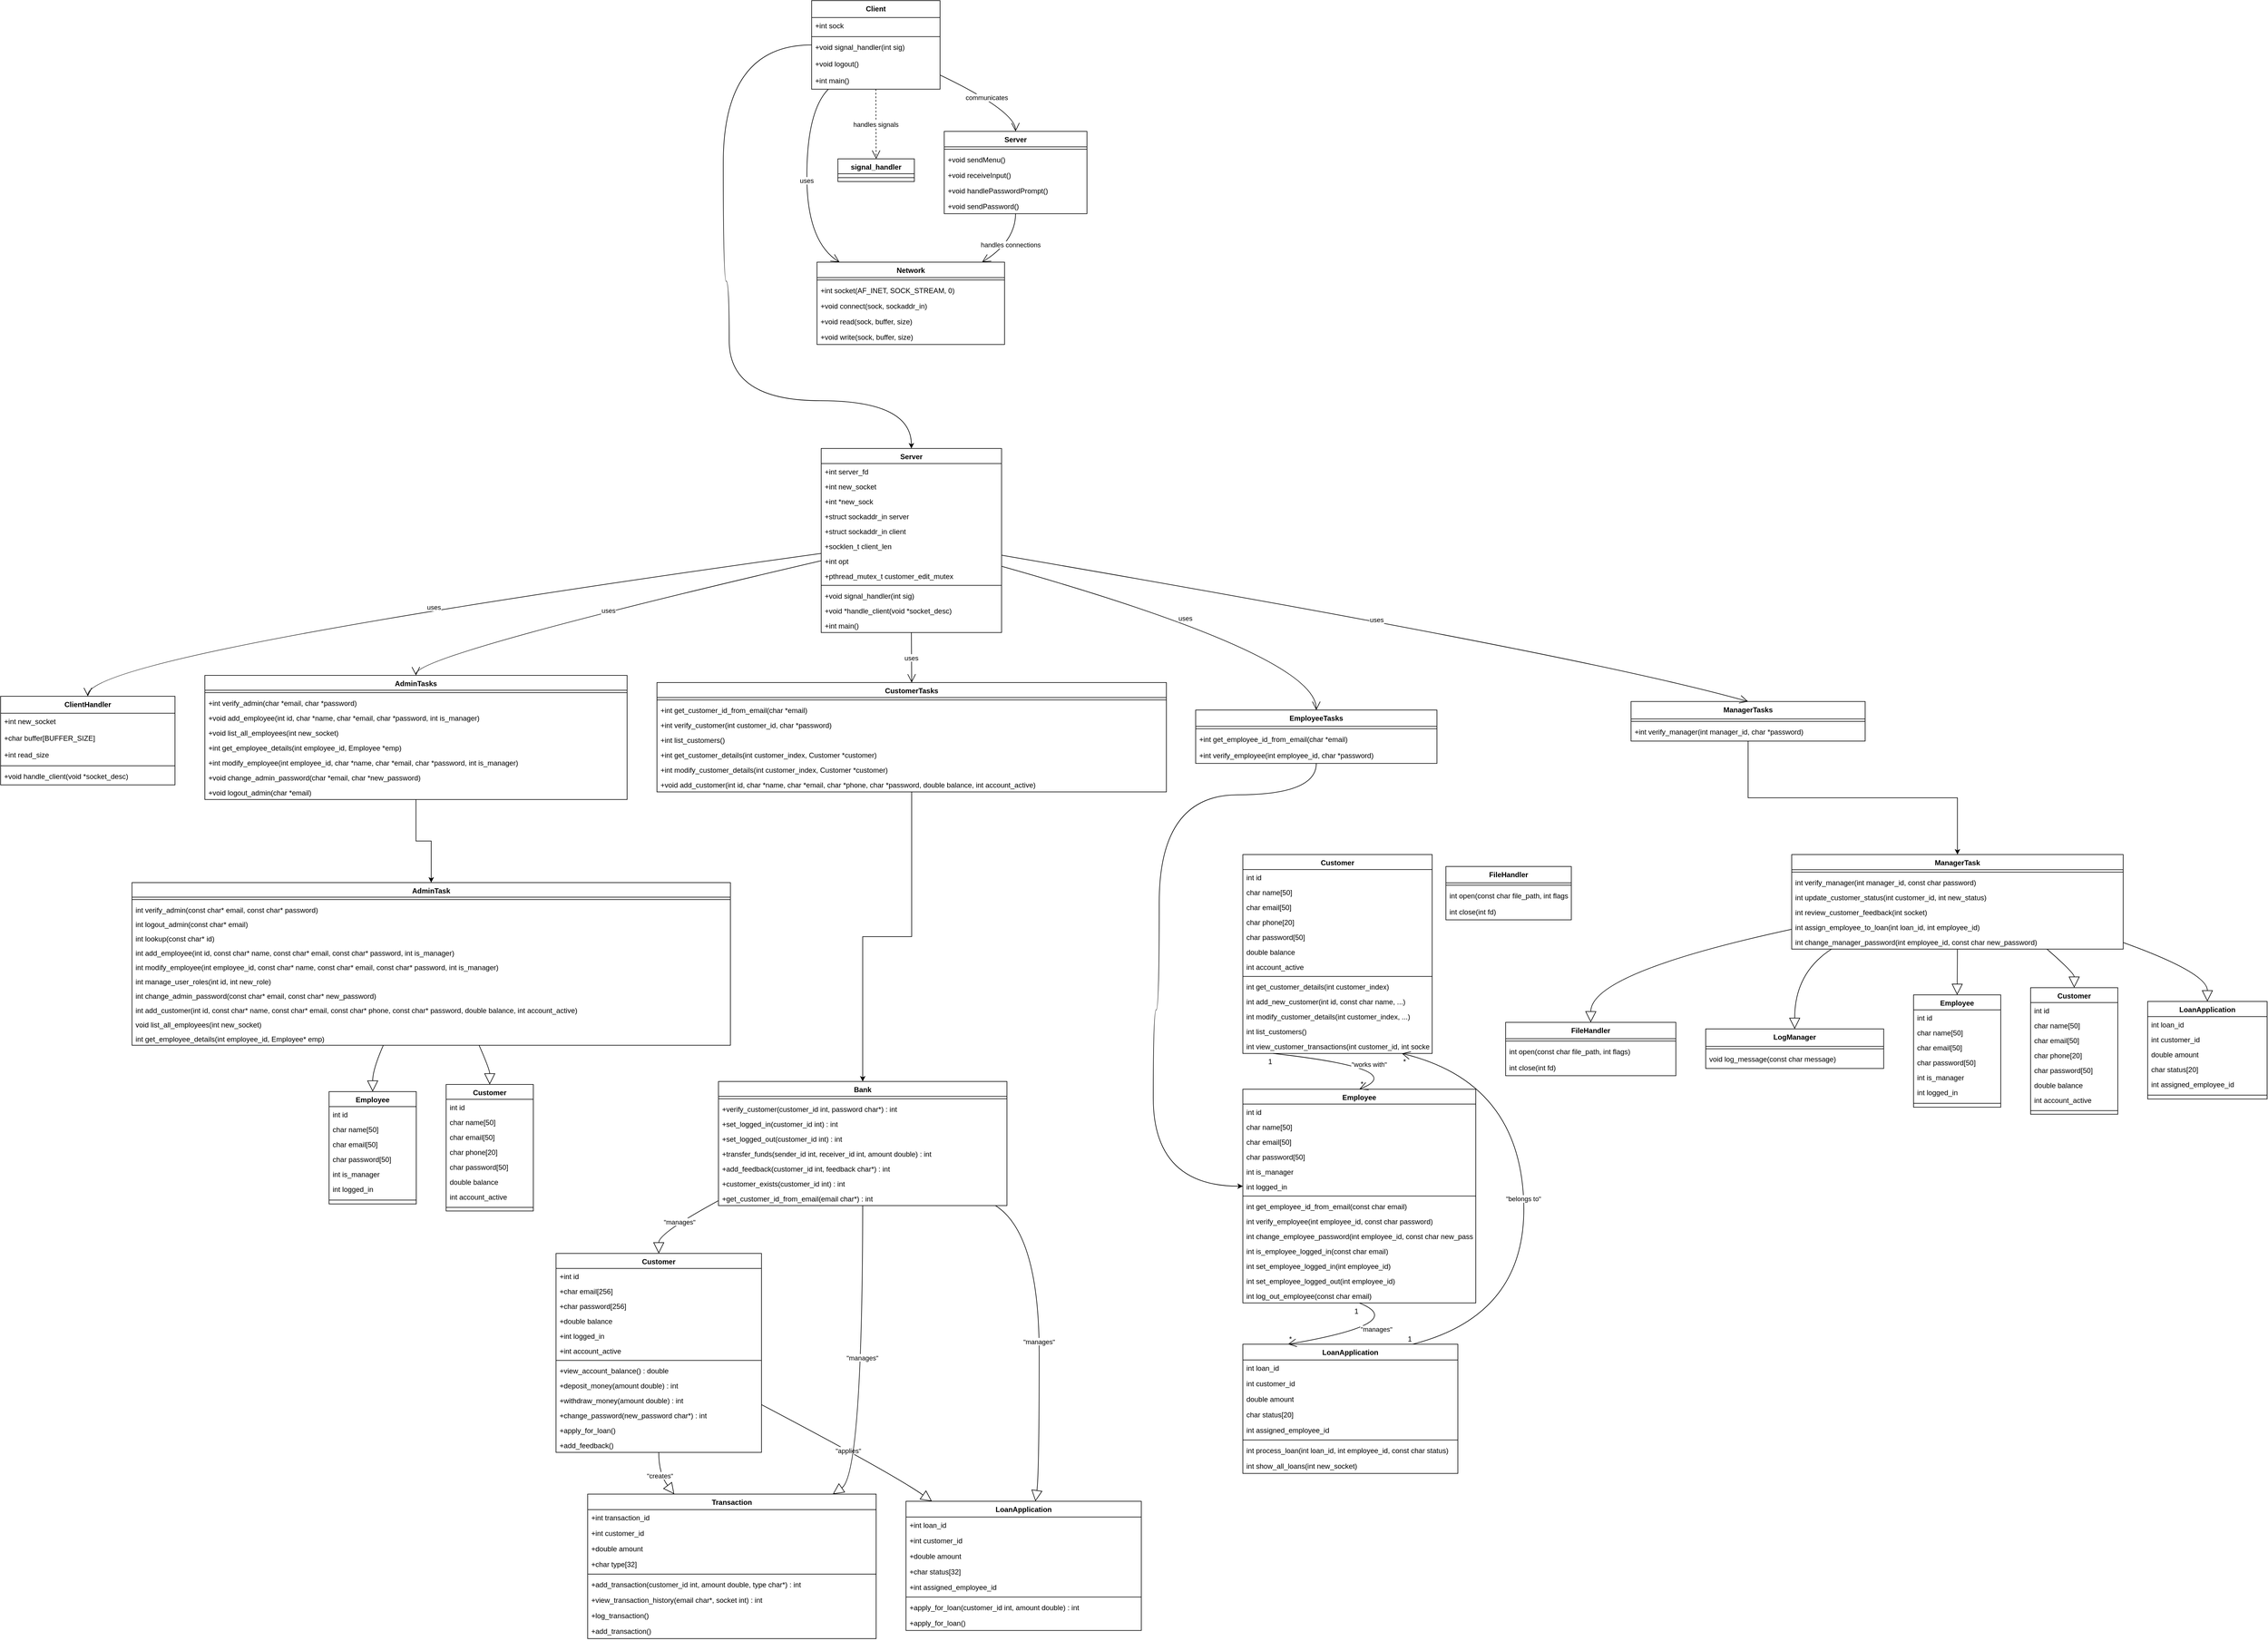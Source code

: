 <mxfile version="24.8.0">
  <diagram name="Page-1" id="RFcHtFjyYDDlIpoje8Wk">
    <mxGraphModel dx="4754" dy="1975" grid="1" gridSize="10" guides="1" tooltips="1" connect="1" arrows="1" fold="1" page="1" pageScale="1" pageWidth="1169" pageHeight="827" math="0" shadow="0">
      <root>
        <mxCell id="0" />
        <mxCell id="1" parent="0" />
        <mxCell id="mWhhCCf3EfSG0gY7Rkw7-43" value="Customer" style="swimlane;fontStyle=1;align=center;verticalAlign=top;childLayout=stackLayout;horizontal=1;startSize=25.077;horizontalStack=0;resizeParent=1;resizeParentMax=0;resizeLast=0;collapsible=0;marginBottom=0;" vertex="1" parent="1">
          <mxGeometry x="1710" y="1460" width="317" height="333.077" as="geometry" />
        </mxCell>
        <mxCell id="mWhhCCf3EfSG0gY7Rkw7-44" value="int id" style="text;strokeColor=none;fillColor=none;align=left;verticalAlign=top;spacingLeft=4;spacingRight=4;overflow=hidden;rotatable=0;points=[[0,0.5],[1,0.5]];portConstraint=eastwest;" vertex="1" parent="mWhhCCf3EfSG0gY7Rkw7-43">
          <mxGeometry y="25.077" width="317" height="25" as="geometry" />
        </mxCell>
        <mxCell id="mWhhCCf3EfSG0gY7Rkw7-45" value="char name[50]" style="text;strokeColor=none;fillColor=none;align=left;verticalAlign=top;spacingLeft=4;spacingRight=4;overflow=hidden;rotatable=0;points=[[0,0.5],[1,0.5]];portConstraint=eastwest;" vertex="1" parent="mWhhCCf3EfSG0gY7Rkw7-43">
          <mxGeometry y="50.077" width="317" height="25" as="geometry" />
        </mxCell>
        <mxCell id="mWhhCCf3EfSG0gY7Rkw7-46" value="char email[50]" style="text;strokeColor=none;fillColor=none;align=left;verticalAlign=top;spacingLeft=4;spacingRight=4;overflow=hidden;rotatable=0;points=[[0,0.5],[1,0.5]];portConstraint=eastwest;" vertex="1" parent="mWhhCCf3EfSG0gY7Rkw7-43">
          <mxGeometry y="75.077" width="317" height="25" as="geometry" />
        </mxCell>
        <mxCell id="mWhhCCf3EfSG0gY7Rkw7-47" value="char phone[20]" style="text;strokeColor=none;fillColor=none;align=left;verticalAlign=top;spacingLeft=4;spacingRight=4;overflow=hidden;rotatable=0;points=[[0,0.5],[1,0.5]];portConstraint=eastwest;" vertex="1" parent="mWhhCCf3EfSG0gY7Rkw7-43">
          <mxGeometry y="100.077" width="317" height="25" as="geometry" />
        </mxCell>
        <mxCell id="mWhhCCf3EfSG0gY7Rkw7-48" value="char password[50]" style="text;strokeColor=none;fillColor=none;align=left;verticalAlign=top;spacingLeft=4;spacingRight=4;overflow=hidden;rotatable=0;points=[[0,0.5],[1,0.5]];portConstraint=eastwest;" vertex="1" parent="mWhhCCf3EfSG0gY7Rkw7-43">
          <mxGeometry y="125.077" width="317" height="25" as="geometry" />
        </mxCell>
        <mxCell id="mWhhCCf3EfSG0gY7Rkw7-49" value="double balance" style="text;strokeColor=none;fillColor=none;align=left;verticalAlign=top;spacingLeft=4;spacingRight=4;overflow=hidden;rotatable=0;points=[[0,0.5],[1,0.5]];portConstraint=eastwest;" vertex="1" parent="mWhhCCf3EfSG0gY7Rkw7-43">
          <mxGeometry y="150.077" width="317" height="25" as="geometry" />
        </mxCell>
        <mxCell id="mWhhCCf3EfSG0gY7Rkw7-50" value="int account_active" style="text;strokeColor=none;fillColor=none;align=left;verticalAlign=top;spacingLeft=4;spacingRight=4;overflow=hidden;rotatable=0;points=[[0,0.5],[1,0.5]];portConstraint=eastwest;" vertex="1" parent="mWhhCCf3EfSG0gY7Rkw7-43">
          <mxGeometry y="175.077" width="317" height="25" as="geometry" />
        </mxCell>
        <mxCell id="mWhhCCf3EfSG0gY7Rkw7-51" style="line;strokeWidth=1;fillColor=none;align=left;verticalAlign=middle;spacingTop=-1;spacingLeft=3;spacingRight=3;rotatable=0;labelPosition=right;points=[];portConstraint=eastwest;strokeColor=inherit;" vertex="1" parent="mWhhCCf3EfSG0gY7Rkw7-43">
          <mxGeometry y="200.077" width="317" height="8" as="geometry" />
        </mxCell>
        <mxCell id="mWhhCCf3EfSG0gY7Rkw7-52" value="int get_customer_details(int customer_index)" style="text;strokeColor=none;fillColor=none;align=left;verticalAlign=top;spacingLeft=4;spacingRight=4;overflow=hidden;rotatable=0;points=[[0,0.5],[1,0.5]];portConstraint=eastwest;" vertex="1" parent="mWhhCCf3EfSG0gY7Rkw7-43">
          <mxGeometry y="208.077" width="317" height="25" as="geometry" />
        </mxCell>
        <mxCell id="mWhhCCf3EfSG0gY7Rkw7-53" value="int add_new_customer(int id, const char name, ...)" style="text;strokeColor=none;fillColor=none;align=left;verticalAlign=top;spacingLeft=4;spacingRight=4;overflow=hidden;rotatable=0;points=[[0,0.5],[1,0.5]];portConstraint=eastwest;" vertex="1" parent="mWhhCCf3EfSG0gY7Rkw7-43">
          <mxGeometry y="233.077" width="317" height="25" as="geometry" />
        </mxCell>
        <mxCell id="mWhhCCf3EfSG0gY7Rkw7-54" value="int modify_customer_details(int customer_index, ...)" style="text;strokeColor=none;fillColor=none;align=left;verticalAlign=top;spacingLeft=4;spacingRight=4;overflow=hidden;rotatable=0;points=[[0,0.5],[1,0.5]];portConstraint=eastwest;" vertex="1" parent="mWhhCCf3EfSG0gY7Rkw7-43">
          <mxGeometry y="258.077" width="317" height="25" as="geometry" />
        </mxCell>
        <mxCell id="mWhhCCf3EfSG0gY7Rkw7-55" value="int list_customers()" style="text;strokeColor=none;fillColor=none;align=left;verticalAlign=top;spacingLeft=4;spacingRight=4;overflow=hidden;rotatable=0;points=[[0,0.5],[1,0.5]];portConstraint=eastwest;" vertex="1" parent="mWhhCCf3EfSG0gY7Rkw7-43">
          <mxGeometry y="283.077" width="317" height="25" as="geometry" />
        </mxCell>
        <mxCell id="mWhhCCf3EfSG0gY7Rkw7-56" value="int view_customer_transactions(int customer_id, int socket)" style="text;strokeColor=none;fillColor=none;align=left;verticalAlign=top;spacingLeft=4;spacingRight=4;overflow=hidden;rotatable=0;points=[[0,0.5],[1,0.5]];portConstraint=eastwest;" vertex="1" parent="mWhhCCf3EfSG0gY7Rkw7-43">
          <mxGeometry y="308.077" width="317" height="25" as="geometry" />
        </mxCell>
        <mxCell id="mWhhCCf3EfSG0gY7Rkw7-57" value="Employee" style="swimlane;fontStyle=1;align=center;verticalAlign=top;childLayout=stackLayout;horizontal=1;startSize=24.929;horizontalStack=0;resizeParent=1;resizeParentMax=0;resizeLast=0;collapsible=0;marginBottom=0;" vertex="1" parent="1">
          <mxGeometry x="1710" y="1853" width="390" height="357.929" as="geometry" />
        </mxCell>
        <mxCell id="mWhhCCf3EfSG0gY7Rkw7-58" value="int id" style="text;strokeColor=none;fillColor=none;align=left;verticalAlign=top;spacingLeft=4;spacingRight=4;overflow=hidden;rotatable=0;points=[[0,0.5],[1,0.5]];portConstraint=eastwest;" vertex="1" parent="mWhhCCf3EfSG0gY7Rkw7-57">
          <mxGeometry y="24.929" width="390" height="25" as="geometry" />
        </mxCell>
        <mxCell id="mWhhCCf3EfSG0gY7Rkw7-59" value="char name[50]" style="text;strokeColor=none;fillColor=none;align=left;verticalAlign=top;spacingLeft=4;spacingRight=4;overflow=hidden;rotatable=0;points=[[0,0.5],[1,0.5]];portConstraint=eastwest;" vertex="1" parent="mWhhCCf3EfSG0gY7Rkw7-57">
          <mxGeometry y="49.929" width="390" height="25" as="geometry" />
        </mxCell>
        <mxCell id="mWhhCCf3EfSG0gY7Rkw7-60" value="char email[50]" style="text;strokeColor=none;fillColor=none;align=left;verticalAlign=top;spacingLeft=4;spacingRight=4;overflow=hidden;rotatable=0;points=[[0,0.5],[1,0.5]];portConstraint=eastwest;" vertex="1" parent="mWhhCCf3EfSG0gY7Rkw7-57">
          <mxGeometry y="74.929" width="390" height="25" as="geometry" />
        </mxCell>
        <mxCell id="mWhhCCf3EfSG0gY7Rkw7-61" value="char password[50]" style="text;strokeColor=none;fillColor=none;align=left;verticalAlign=top;spacingLeft=4;spacingRight=4;overflow=hidden;rotatable=0;points=[[0,0.5],[1,0.5]];portConstraint=eastwest;" vertex="1" parent="mWhhCCf3EfSG0gY7Rkw7-57">
          <mxGeometry y="99.929" width="390" height="25" as="geometry" />
        </mxCell>
        <mxCell id="mWhhCCf3EfSG0gY7Rkw7-62" value="int is_manager" style="text;strokeColor=none;fillColor=none;align=left;verticalAlign=top;spacingLeft=4;spacingRight=4;overflow=hidden;rotatable=0;points=[[0,0.5],[1,0.5]];portConstraint=eastwest;" vertex="1" parent="mWhhCCf3EfSG0gY7Rkw7-57">
          <mxGeometry y="124.929" width="390" height="25" as="geometry" />
        </mxCell>
        <mxCell id="mWhhCCf3EfSG0gY7Rkw7-63" value="int logged_in" style="text;strokeColor=none;fillColor=none;align=left;verticalAlign=top;spacingLeft=4;spacingRight=4;overflow=hidden;rotatable=0;points=[[0,0.5],[1,0.5]];portConstraint=eastwest;" vertex="1" parent="mWhhCCf3EfSG0gY7Rkw7-57">
          <mxGeometry y="149.929" width="390" height="25" as="geometry" />
        </mxCell>
        <mxCell id="mWhhCCf3EfSG0gY7Rkw7-64" style="line;strokeWidth=1;fillColor=none;align=left;verticalAlign=middle;spacingTop=-1;spacingLeft=3;spacingRight=3;rotatable=0;labelPosition=right;points=[];portConstraint=eastwest;strokeColor=inherit;" vertex="1" parent="mWhhCCf3EfSG0gY7Rkw7-57">
          <mxGeometry y="174.929" width="390" height="8" as="geometry" />
        </mxCell>
        <mxCell id="mWhhCCf3EfSG0gY7Rkw7-65" value="int get_employee_id_from_email(const char email)" style="text;strokeColor=none;fillColor=none;align=left;verticalAlign=top;spacingLeft=4;spacingRight=4;overflow=hidden;rotatable=0;points=[[0,0.5],[1,0.5]];portConstraint=eastwest;" vertex="1" parent="mWhhCCf3EfSG0gY7Rkw7-57">
          <mxGeometry y="182.929" width="390" height="25" as="geometry" />
        </mxCell>
        <mxCell id="mWhhCCf3EfSG0gY7Rkw7-66" value="int verify_employee(int employee_id, const char password)" style="text;strokeColor=none;fillColor=none;align=left;verticalAlign=top;spacingLeft=4;spacingRight=4;overflow=hidden;rotatable=0;points=[[0,0.5],[1,0.5]];portConstraint=eastwest;" vertex="1" parent="mWhhCCf3EfSG0gY7Rkw7-57">
          <mxGeometry y="207.929" width="390" height="25" as="geometry" />
        </mxCell>
        <mxCell id="mWhhCCf3EfSG0gY7Rkw7-67" value="int change_employee_password(int employee_id, const char new_password)" style="text;strokeColor=none;fillColor=none;align=left;verticalAlign=top;spacingLeft=4;spacingRight=4;overflow=hidden;rotatable=0;points=[[0,0.5],[1,0.5]];portConstraint=eastwest;" vertex="1" parent="mWhhCCf3EfSG0gY7Rkw7-57">
          <mxGeometry y="232.929" width="390" height="25" as="geometry" />
        </mxCell>
        <mxCell id="mWhhCCf3EfSG0gY7Rkw7-68" value="int is_employee_logged_in(const char email)" style="text;strokeColor=none;fillColor=none;align=left;verticalAlign=top;spacingLeft=4;spacingRight=4;overflow=hidden;rotatable=0;points=[[0,0.5],[1,0.5]];portConstraint=eastwest;" vertex="1" parent="mWhhCCf3EfSG0gY7Rkw7-57">
          <mxGeometry y="257.929" width="390" height="25" as="geometry" />
        </mxCell>
        <mxCell id="mWhhCCf3EfSG0gY7Rkw7-69" value="int set_employee_logged_in(int employee_id)" style="text;strokeColor=none;fillColor=none;align=left;verticalAlign=top;spacingLeft=4;spacingRight=4;overflow=hidden;rotatable=0;points=[[0,0.5],[1,0.5]];portConstraint=eastwest;" vertex="1" parent="mWhhCCf3EfSG0gY7Rkw7-57">
          <mxGeometry y="282.929" width="390" height="25" as="geometry" />
        </mxCell>
        <mxCell id="mWhhCCf3EfSG0gY7Rkw7-70" value="int set_employee_logged_out(int employee_id)" style="text;strokeColor=none;fillColor=none;align=left;verticalAlign=top;spacingLeft=4;spacingRight=4;overflow=hidden;rotatable=0;points=[[0,0.5],[1,0.5]];portConstraint=eastwest;" vertex="1" parent="mWhhCCf3EfSG0gY7Rkw7-57">
          <mxGeometry y="307.929" width="390" height="25" as="geometry" />
        </mxCell>
        <mxCell id="mWhhCCf3EfSG0gY7Rkw7-71" value="int log_out_employee(const char email)" style="text;strokeColor=none;fillColor=none;align=left;verticalAlign=top;spacingLeft=4;spacingRight=4;overflow=hidden;rotatable=0;points=[[0,0.5],[1,0.5]];portConstraint=eastwest;" vertex="1" parent="mWhhCCf3EfSG0gY7Rkw7-57">
          <mxGeometry y="332.929" width="390" height="25" as="geometry" />
        </mxCell>
        <mxCell id="mWhhCCf3EfSG0gY7Rkw7-72" value="LoanApplication" style="swimlane;fontStyle=1;align=center;verticalAlign=top;childLayout=stackLayout;horizontal=1;startSize=26.375;horizontalStack=0;resizeParent=1;resizeParentMax=0;resizeLast=0;collapsible=0;marginBottom=0;" vertex="1" parent="1">
          <mxGeometry x="1710" y="2280" width="360" height="216.375" as="geometry" />
        </mxCell>
        <mxCell id="mWhhCCf3EfSG0gY7Rkw7-73" value="int loan_id" style="text;strokeColor=none;fillColor=none;align=left;verticalAlign=top;spacingLeft=4;spacingRight=4;overflow=hidden;rotatable=0;points=[[0,0.5],[1,0.5]];portConstraint=eastwest;" vertex="1" parent="mWhhCCf3EfSG0gY7Rkw7-72">
          <mxGeometry y="26.375" width="360" height="26" as="geometry" />
        </mxCell>
        <mxCell id="mWhhCCf3EfSG0gY7Rkw7-74" value="int customer_id" style="text;strokeColor=none;fillColor=none;align=left;verticalAlign=top;spacingLeft=4;spacingRight=4;overflow=hidden;rotatable=0;points=[[0,0.5],[1,0.5]];portConstraint=eastwest;" vertex="1" parent="mWhhCCf3EfSG0gY7Rkw7-72">
          <mxGeometry y="52.375" width="360" height="26" as="geometry" />
        </mxCell>
        <mxCell id="mWhhCCf3EfSG0gY7Rkw7-75" value="double amount" style="text;strokeColor=none;fillColor=none;align=left;verticalAlign=top;spacingLeft=4;spacingRight=4;overflow=hidden;rotatable=0;points=[[0,0.5],[1,0.5]];portConstraint=eastwest;" vertex="1" parent="mWhhCCf3EfSG0gY7Rkw7-72">
          <mxGeometry y="78.375" width="360" height="26" as="geometry" />
        </mxCell>
        <mxCell id="mWhhCCf3EfSG0gY7Rkw7-76" value="char status[20]" style="text;strokeColor=none;fillColor=none;align=left;verticalAlign=top;spacingLeft=4;spacingRight=4;overflow=hidden;rotatable=0;points=[[0,0.5],[1,0.5]];portConstraint=eastwest;" vertex="1" parent="mWhhCCf3EfSG0gY7Rkw7-72">
          <mxGeometry y="104.375" width="360" height="26" as="geometry" />
        </mxCell>
        <mxCell id="mWhhCCf3EfSG0gY7Rkw7-77" value="int assigned_employee_id" style="text;strokeColor=none;fillColor=none;align=left;verticalAlign=top;spacingLeft=4;spacingRight=4;overflow=hidden;rotatable=0;points=[[0,0.5],[1,0.5]];portConstraint=eastwest;" vertex="1" parent="mWhhCCf3EfSG0gY7Rkw7-72">
          <mxGeometry y="130.375" width="360" height="26" as="geometry" />
        </mxCell>
        <mxCell id="mWhhCCf3EfSG0gY7Rkw7-78" style="line;strokeWidth=1;fillColor=none;align=left;verticalAlign=middle;spacingTop=-1;spacingLeft=3;spacingRight=3;rotatable=0;labelPosition=right;points=[];portConstraint=eastwest;strokeColor=inherit;" vertex="1" parent="mWhhCCf3EfSG0gY7Rkw7-72">
          <mxGeometry y="156.375" width="360" height="8" as="geometry" />
        </mxCell>
        <mxCell id="mWhhCCf3EfSG0gY7Rkw7-79" value="int process_loan(int loan_id, int employee_id, const char status)" style="text;strokeColor=none;fillColor=none;align=left;verticalAlign=top;spacingLeft=4;spacingRight=4;overflow=hidden;rotatable=0;points=[[0,0.5],[1,0.5]];portConstraint=eastwest;" vertex="1" parent="mWhhCCf3EfSG0gY7Rkw7-72">
          <mxGeometry y="164.375" width="360" height="26" as="geometry" />
        </mxCell>
        <mxCell id="mWhhCCf3EfSG0gY7Rkw7-80" value="int show_all_loans(int new_socket)" style="text;strokeColor=none;fillColor=none;align=left;verticalAlign=top;spacingLeft=4;spacingRight=4;overflow=hidden;rotatable=0;points=[[0,0.5],[1,0.5]];portConstraint=eastwest;" vertex="1" parent="mWhhCCf3EfSG0gY7Rkw7-72">
          <mxGeometry y="190.375" width="360" height="26" as="geometry" />
        </mxCell>
        <mxCell id="mWhhCCf3EfSG0gY7Rkw7-81" value="FileHandler" style="swimlane;fontStyle=1;align=center;verticalAlign=top;childLayout=stackLayout;horizontal=1;startSize=27.429;horizontalStack=0;resizeParent=1;resizeParentMax=0;resizeLast=0;collapsible=0;marginBottom=0;" vertex="1" parent="1">
          <mxGeometry x="2050" y="1480" width="210" height="89.429" as="geometry" />
        </mxCell>
        <mxCell id="mWhhCCf3EfSG0gY7Rkw7-82" style="line;strokeWidth=1;fillColor=none;align=left;verticalAlign=middle;spacingTop=-1;spacingLeft=3;spacingRight=3;rotatable=0;labelPosition=right;points=[];portConstraint=eastwest;strokeColor=inherit;" vertex="1" parent="mWhhCCf3EfSG0gY7Rkw7-81">
          <mxGeometry y="27.429" width="210" height="8" as="geometry" />
        </mxCell>
        <mxCell id="mWhhCCf3EfSG0gY7Rkw7-83" value="int open(const char file_path, int flags)" style="text;strokeColor=none;fillColor=none;align=left;verticalAlign=top;spacingLeft=4;spacingRight=4;overflow=hidden;rotatable=0;points=[[0,0.5],[1,0.5]];portConstraint=eastwest;" vertex="1" parent="mWhhCCf3EfSG0gY7Rkw7-81">
          <mxGeometry y="35.429" width="210" height="27" as="geometry" />
        </mxCell>
        <mxCell id="mWhhCCf3EfSG0gY7Rkw7-84" value="int close(int fd)" style="text;strokeColor=none;fillColor=none;align=left;verticalAlign=top;spacingLeft=4;spacingRight=4;overflow=hidden;rotatable=0;points=[[0,0.5],[1,0.5]];portConstraint=eastwest;" vertex="1" parent="mWhhCCf3EfSG0gY7Rkw7-81">
          <mxGeometry y="62.429" width="210" height="27" as="geometry" />
        </mxCell>
        <mxCell id="mWhhCCf3EfSG0gY7Rkw7-85" value="&quot;works with&quot;" style="curved=1;startArrow=none;endArrow=open;endSize=12;exitX=0.16;exitY=1;entryX=0.5;entryY=0;rounded=0;" edge="1" parent="1" source="mWhhCCf3EfSG0gY7Rkw7-43" target="mWhhCCf3EfSG0gY7Rkw7-57">
          <mxGeometry relative="1" as="geometry">
            <Array as="points">
              <mxPoint x="1991" y="1819" />
            </Array>
          </mxGeometry>
        </mxCell>
        <mxCell id="mWhhCCf3EfSG0gY7Rkw7-86" value="1" style="edgeLabel;resizable=0;labelBackgroundColor=none;fontSize=12;align=right;verticalAlign=top;" vertex="1" parent="mWhhCCf3EfSG0gY7Rkw7-85">
          <mxGeometry x="-1" relative="1" as="geometry" />
        </mxCell>
        <mxCell id="mWhhCCf3EfSG0gY7Rkw7-87" value="*" style="edgeLabel;resizable=0;labelBackgroundColor=none;fontSize=12;align=left;verticalAlign=bottom;" vertex="1" parent="mWhhCCf3EfSG0gY7Rkw7-85">
          <mxGeometry x="1" relative="1" as="geometry" />
        </mxCell>
        <mxCell id="mWhhCCf3EfSG0gY7Rkw7-88" value="&quot;manages&quot;" style="curved=1;startArrow=none;endArrow=open;endSize=12;exitX=0.5;exitY=1;entryX=0.21;entryY=0;rounded=0;" edge="1" parent="1" source="mWhhCCf3EfSG0gY7Rkw7-57" target="mWhhCCf3EfSG0gY7Rkw7-72">
          <mxGeometry relative="1" as="geometry">
            <Array as="points">
              <mxPoint x="1991" y="2245" />
            </Array>
          </mxGeometry>
        </mxCell>
        <mxCell id="mWhhCCf3EfSG0gY7Rkw7-89" value="1" style="edgeLabel;resizable=0;labelBackgroundColor=none;fontSize=12;align=right;verticalAlign=top;" vertex="1" parent="mWhhCCf3EfSG0gY7Rkw7-88">
          <mxGeometry x="-1" relative="1" as="geometry" />
        </mxCell>
        <mxCell id="mWhhCCf3EfSG0gY7Rkw7-90" value="*" style="edgeLabel;resizable=0;labelBackgroundColor=none;fontSize=12;align=left;verticalAlign=bottom;" vertex="1" parent="mWhhCCf3EfSG0gY7Rkw7-88">
          <mxGeometry x="1" relative="1" as="geometry" />
        </mxCell>
        <mxCell id="mWhhCCf3EfSG0gY7Rkw7-91" value="&quot;belongs to&quot;" style="curved=1;startArrow=none;endArrow=open;endSize=12;exitX=0.79;exitY=0;entryX=0.84;entryY=1;rounded=0;" edge="1" parent="1" source="mWhhCCf3EfSG0gY7Rkw7-72" target="mWhhCCf3EfSG0gY7Rkw7-43">
          <mxGeometry relative="1" as="geometry">
            <Array as="points">
              <mxPoint x="2190" y="2230" />
              <mxPoint x="2170" y="1840" />
            </Array>
          </mxGeometry>
        </mxCell>
        <mxCell id="mWhhCCf3EfSG0gY7Rkw7-92" value="1" style="edgeLabel;resizable=0;labelBackgroundColor=none;fontSize=12;align=right;verticalAlign=bottom;" vertex="1" parent="mWhhCCf3EfSG0gY7Rkw7-91">
          <mxGeometry x="-1" relative="1" as="geometry" />
        </mxCell>
        <mxCell id="mWhhCCf3EfSG0gY7Rkw7-93" value="*" style="edgeLabel;resizable=0;labelBackgroundColor=none;fontSize=12;align=left;verticalAlign=top;" vertex="1" parent="mWhhCCf3EfSG0gY7Rkw7-91">
          <mxGeometry x="1" relative="1" as="geometry" />
        </mxCell>
        <mxCell id="mWhhCCf3EfSG0gY7Rkw7-94" value="Customer" style="swimlane;fontStyle=1;align=center;verticalAlign=top;childLayout=stackLayout;horizontal=1;startSize=24.824;horizontalStack=0;resizeParent=1;resizeParentMax=0;resizeLast=0;collapsible=0;marginBottom=0;" vertex="1" parent="1">
          <mxGeometry x="3029" y="1683" width="146" height="211.824" as="geometry" />
        </mxCell>
        <mxCell id="mWhhCCf3EfSG0gY7Rkw7-95" value="int id" style="text;strokeColor=none;fillColor=none;align=left;verticalAlign=top;spacingLeft=4;spacingRight=4;overflow=hidden;rotatable=0;points=[[0,0.5],[1,0.5]];portConstraint=eastwest;" vertex="1" parent="mWhhCCf3EfSG0gY7Rkw7-94">
          <mxGeometry y="24.824" width="146" height="25" as="geometry" />
        </mxCell>
        <mxCell id="mWhhCCf3EfSG0gY7Rkw7-96" value="char name[50]" style="text;strokeColor=none;fillColor=none;align=left;verticalAlign=top;spacingLeft=4;spacingRight=4;overflow=hidden;rotatable=0;points=[[0,0.5],[1,0.5]];portConstraint=eastwest;" vertex="1" parent="mWhhCCf3EfSG0gY7Rkw7-94">
          <mxGeometry y="49.824" width="146" height="25" as="geometry" />
        </mxCell>
        <mxCell id="mWhhCCf3EfSG0gY7Rkw7-97" value="char email[50]" style="text;strokeColor=none;fillColor=none;align=left;verticalAlign=top;spacingLeft=4;spacingRight=4;overflow=hidden;rotatable=0;points=[[0,0.5],[1,0.5]];portConstraint=eastwest;" vertex="1" parent="mWhhCCf3EfSG0gY7Rkw7-94">
          <mxGeometry y="74.824" width="146" height="25" as="geometry" />
        </mxCell>
        <mxCell id="mWhhCCf3EfSG0gY7Rkw7-98" value="char phone[20]" style="text;strokeColor=none;fillColor=none;align=left;verticalAlign=top;spacingLeft=4;spacingRight=4;overflow=hidden;rotatable=0;points=[[0,0.5],[1,0.5]];portConstraint=eastwest;" vertex="1" parent="mWhhCCf3EfSG0gY7Rkw7-94">
          <mxGeometry y="99.824" width="146" height="25" as="geometry" />
        </mxCell>
        <mxCell id="mWhhCCf3EfSG0gY7Rkw7-99" value="char password[50]" style="text;strokeColor=none;fillColor=none;align=left;verticalAlign=top;spacingLeft=4;spacingRight=4;overflow=hidden;rotatable=0;points=[[0,0.5],[1,0.5]];portConstraint=eastwest;" vertex="1" parent="mWhhCCf3EfSG0gY7Rkw7-94">
          <mxGeometry y="124.824" width="146" height="25" as="geometry" />
        </mxCell>
        <mxCell id="mWhhCCf3EfSG0gY7Rkw7-100" value="double balance" style="text;strokeColor=none;fillColor=none;align=left;verticalAlign=top;spacingLeft=4;spacingRight=4;overflow=hidden;rotatable=0;points=[[0,0.5],[1,0.5]];portConstraint=eastwest;" vertex="1" parent="mWhhCCf3EfSG0gY7Rkw7-94">
          <mxGeometry y="149.824" width="146" height="25" as="geometry" />
        </mxCell>
        <mxCell id="mWhhCCf3EfSG0gY7Rkw7-101" value="int account_active" style="text;strokeColor=none;fillColor=none;align=left;verticalAlign=top;spacingLeft=4;spacingRight=4;overflow=hidden;rotatable=0;points=[[0,0.5],[1,0.5]];portConstraint=eastwest;" vertex="1" parent="mWhhCCf3EfSG0gY7Rkw7-94">
          <mxGeometry y="174.824" width="146" height="25" as="geometry" />
        </mxCell>
        <mxCell id="mWhhCCf3EfSG0gY7Rkw7-102" style="line;strokeWidth=1;fillColor=none;align=left;verticalAlign=middle;spacingTop=-1;spacingLeft=3;spacingRight=3;rotatable=0;labelPosition=right;points=[];portConstraint=eastwest;strokeColor=inherit;" vertex="1" parent="mWhhCCf3EfSG0gY7Rkw7-94">
          <mxGeometry y="199.824" width="146" height="12" as="geometry" />
        </mxCell>
        <mxCell id="mWhhCCf3EfSG0gY7Rkw7-103" value="Employee" style="swimlane;fontStyle=1;align=center;verticalAlign=top;childLayout=stackLayout;horizontal=1;startSize=25.067;horizontalStack=0;resizeParent=1;resizeParentMax=0;resizeLast=0;collapsible=0;marginBottom=0;" vertex="1" parent="1">
          <mxGeometry x="2833" y="1695" width="146" height="188.067" as="geometry" />
        </mxCell>
        <mxCell id="mWhhCCf3EfSG0gY7Rkw7-104" value="int id" style="text;strokeColor=none;fillColor=none;align=left;verticalAlign=top;spacingLeft=4;spacingRight=4;overflow=hidden;rotatable=0;points=[[0,0.5],[1,0.5]];portConstraint=eastwest;" vertex="1" parent="mWhhCCf3EfSG0gY7Rkw7-103">
          <mxGeometry y="25.067" width="146" height="25" as="geometry" />
        </mxCell>
        <mxCell id="mWhhCCf3EfSG0gY7Rkw7-105" value="char name[50]" style="text;strokeColor=none;fillColor=none;align=left;verticalAlign=top;spacingLeft=4;spacingRight=4;overflow=hidden;rotatable=0;points=[[0,0.5],[1,0.5]];portConstraint=eastwest;" vertex="1" parent="mWhhCCf3EfSG0gY7Rkw7-103">
          <mxGeometry y="50.067" width="146" height="25" as="geometry" />
        </mxCell>
        <mxCell id="mWhhCCf3EfSG0gY7Rkw7-106" value="char email[50]" style="text;strokeColor=none;fillColor=none;align=left;verticalAlign=top;spacingLeft=4;spacingRight=4;overflow=hidden;rotatable=0;points=[[0,0.5],[1,0.5]];portConstraint=eastwest;" vertex="1" parent="mWhhCCf3EfSG0gY7Rkw7-103">
          <mxGeometry y="75.067" width="146" height="25" as="geometry" />
        </mxCell>
        <mxCell id="mWhhCCf3EfSG0gY7Rkw7-107" value="char password[50]" style="text;strokeColor=none;fillColor=none;align=left;verticalAlign=top;spacingLeft=4;spacingRight=4;overflow=hidden;rotatable=0;points=[[0,0.5],[1,0.5]];portConstraint=eastwest;" vertex="1" parent="mWhhCCf3EfSG0gY7Rkw7-103">
          <mxGeometry y="100.067" width="146" height="25" as="geometry" />
        </mxCell>
        <mxCell id="mWhhCCf3EfSG0gY7Rkw7-108" value="int is_manager" style="text;strokeColor=none;fillColor=none;align=left;verticalAlign=top;spacingLeft=4;spacingRight=4;overflow=hidden;rotatable=0;points=[[0,0.5],[1,0.5]];portConstraint=eastwest;" vertex="1" parent="mWhhCCf3EfSG0gY7Rkw7-103">
          <mxGeometry y="125.067" width="146" height="25" as="geometry" />
        </mxCell>
        <mxCell id="mWhhCCf3EfSG0gY7Rkw7-109" value="int logged_in" style="text;strokeColor=none;fillColor=none;align=left;verticalAlign=top;spacingLeft=4;spacingRight=4;overflow=hidden;rotatable=0;points=[[0,0.5],[1,0.5]];portConstraint=eastwest;" vertex="1" parent="mWhhCCf3EfSG0gY7Rkw7-103">
          <mxGeometry y="150.067" width="146" height="25" as="geometry" />
        </mxCell>
        <mxCell id="mWhhCCf3EfSG0gY7Rkw7-110" style="line;strokeWidth=1;fillColor=none;align=left;verticalAlign=middle;spacingTop=-1;spacingLeft=3;spacingRight=3;rotatable=0;labelPosition=right;points=[];portConstraint=eastwest;strokeColor=inherit;" vertex="1" parent="mWhhCCf3EfSG0gY7Rkw7-103">
          <mxGeometry y="175.067" width="146" height="13" as="geometry" />
        </mxCell>
        <mxCell id="mWhhCCf3EfSG0gY7Rkw7-111" value="LoanApplication" style="swimlane;fontStyle=1;align=center;verticalAlign=top;childLayout=stackLayout;horizontal=1;startSize=25.385;horizontalStack=0;resizeParent=1;resizeParentMax=0;resizeLast=0;collapsible=0;marginBottom=0;" vertex="1" parent="1">
          <mxGeometry x="3225" y="1706" width="200" height="163.385" as="geometry" />
        </mxCell>
        <mxCell id="mWhhCCf3EfSG0gY7Rkw7-112" value="int loan_id" style="text;strokeColor=none;fillColor=none;align=left;verticalAlign=top;spacingLeft=4;spacingRight=4;overflow=hidden;rotatable=0;points=[[0,0.5],[1,0.5]];portConstraint=eastwest;" vertex="1" parent="mWhhCCf3EfSG0gY7Rkw7-111">
          <mxGeometry y="25.385" width="200" height="25" as="geometry" />
        </mxCell>
        <mxCell id="mWhhCCf3EfSG0gY7Rkw7-113" value="int customer_id" style="text;strokeColor=none;fillColor=none;align=left;verticalAlign=top;spacingLeft=4;spacingRight=4;overflow=hidden;rotatable=0;points=[[0,0.5],[1,0.5]];portConstraint=eastwest;" vertex="1" parent="mWhhCCf3EfSG0gY7Rkw7-111">
          <mxGeometry y="50.385" width="200" height="25" as="geometry" />
        </mxCell>
        <mxCell id="mWhhCCf3EfSG0gY7Rkw7-114" value="double amount" style="text;strokeColor=none;fillColor=none;align=left;verticalAlign=top;spacingLeft=4;spacingRight=4;overflow=hidden;rotatable=0;points=[[0,0.5],[1,0.5]];portConstraint=eastwest;" vertex="1" parent="mWhhCCf3EfSG0gY7Rkw7-111">
          <mxGeometry y="75.385" width="200" height="25" as="geometry" />
        </mxCell>
        <mxCell id="mWhhCCf3EfSG0gY7Rkw7-115" value="char status[20]" style="text;strokeColor=none;fillColor=none;align=left;verticalAlign=top;spacingLeft=4;spacingRight=4;overflow=hidden;rotatable=0;points=[[0,0.5],[1,0.5]];portConstraint=eastwest;" vertex="1" parent="mWhhCCf3EfSG0gY7Rkw7-111">
          <mxGeometry y="100.385" width="200" height="25" as="geometry" />
        </mxCell>
        <mxCell id="mWhhCCf3EfSG0gY7Rkw7-116" value="int assigned_employee_id" style="text;strokeColor=none;fillColor=none;align=left;verticalAlign=top;spacingLeft=4;spacingRight=4;overflow=hidden;rotatable=0;points=[[0,0.5],[1,0.5]];portConstraint=eastwest;" vertex="1" parent="mWhhCCf3EfSG0gY7Rkw7-111">
          <mxGeometry y="125.385" width="200" height="25" as="geometry" />
        </mxCell>
        <mxCell id="mWhhCCf3EfSG0gY7Rkw7-117" style="line;strokeWidth=1;fillColor=none;align=left;verticalAlign=middle;spacingTop=-1;spacingLeft=3;spacingRight=3;rotatable=0;labelPosition=right;points=[];portConstraint=eastwest;strokeColor=inherit;" vertex="1" parent="mWhhCCf3EfSG0gY7Rkw7-111">
          <mxGeometry y="150.385" width="200" height="13" as="geometry" />
        </mxCell>
        <mxCell id="mWhhCCf3EfSG0gY7Rkw7-118" value="LogManager" style="swimlane;fontStyle=1;align=center;verticalAlign=top;childLayout=stackLayout;horizontal=1;startSize=29.2;horizontalStack=0;resizeParent=1;resizeParentMax=0;resizeLast=0;collapsible=0;marginBottom=0;" vertex="1" parent="1">
          <mxGeometry x="2485" y="1752" width="298" height="66.2" as="geometry" />
        </mxCell>
        <mxCell id="mWhhCCf3EfSG0gY7Rkw7-119" style="line;strokeWidth=1;fillColor=none;align=left;verticalAlign=middle;spacingTop=-1;spacingLeft=3;spacingRight=3;rotatable=0;labelPosition=right;points=[];portConstraint=eastwest;strokeColor=inherit;" vertex="1" parent="mWhhCCf3EfSG0gY7Rkw7-118">
          <mxGeometry y="29.2" width="298" height="8" as="geometry" />
        </mxCell>
        <mxCell id="mWhhCCf3EfSG0gY7Rkw7-120" value="void log_message(const char message)" style="text;strokeColor=none;fillColor=none;align=left;verticalAlign=top;spacingLeft=4;spacingRight=4;overflow=hidden;rotatable=0;points=[[0,0.5],[1,0.5]];portConstraint=eastwest;" vertex="1" parent="mWhhCCf3EfSG0gY7Rkw7-118">
          <mxGeometry y="37.2" width="298" height="29" as="geometry" />
        </mxCell>
        <mxCell id="mWhhCCf3EfSG0gY7Rkw7-121" value="FileHandler" style="swimlane;fontStyle=1;align=center;verticalAlign=top;childLayout=stackLayout;horizontal=1;startSize=27.429;horizontalStack=0;resizeParent=1;resizeParentMax=0;resizeLast=0;collapsible=0;marginBottom=0;" vertex="1" parent="1">
          <mxGeometry x="2150" y="1741" width="285" height="89.429" as="geometry" />
        </mxCell>
        <mxCell id="mWhhCCf3EfSG0gY7Rkw7-122" style="line;strokeWidth=1;fillColor=none;align=left;verticalAlign=middle;spacingTop=-1;spacingLeft=3;spacingRight=3;rotatable=0;labelPosition=right;points=[];portConstraint=eastwest;strokeColor=inherit;" vertex="1" parent="mWhhCCf3EfSG0gY7Rkw7-121">
          <mxGeometry y="27.429" width="285" height="8" as="geometry" />
        </mxCell>
        <mxCell id="mWhhCCf3EfSG0gY7Rkw7-123" value="int open(const char file_path, int flags)" style="text;strokeColor=none;fillColor=none;align=left;verticalAlign=top;spacingLeft=4;spacingRight=4;overflow=hidden;rotatable=0;points=[[0,0.5],[1,0.5]];portConstraint=eastwest;" vertex="1" parent="mWhhCCf3EfSG0gY7Rkw7-121">
          <mxGeometry y="35.429" width="285" height="27" as="geometry" />
        </mxCell>
        <mxCell id="mWhhCCf3EfSG0gY7Rkw7-124" value="int close(int fd)" style="text;strokeColor=none;fillColor=none;align=left;verticalAlign=top;spacingLeft=4;spacingRight=4;overflow=hidden;rotatable=0;points=[[0,0.5],[1,0.5]];portConstraint=eastwest;" vertex="1" parent="mWhhCCf3EfSG0gY7Rkw7-121">
          <mxGeometry y="62.429" width="285" height="27" as="geometry" />
        </mxCell>
        <mxCell id="mWhhCCf3EfSG0gY7Rkw7-125" value="ManagerTask" style="swimlane;fontStyle=1;align=center;verticalAlign=top;childLayout=stackLayout;horizontal=1;startSize=25.385;horizontalStack=0;resizeParent=1;resizeParentMax=0;resizeLast=0;collapsible=0;marginBottom=0;" vertex="1" parent="1">
          <mxGeometry x="2629" y="1460" width="555" height="158.385" as="geometry" />
        </mxCell>
        <mxCell id="mWhhCCf3EfSG0gY7Rkw7-126" style="line;strokeWidth=1;fillColor=none;align=left;verticalAlign=middle;spacingTop=-1;spacingLeft=3;spacingRight=3;rotatable=0;labelPosition=right;points=[];portConstraint=eastwest;strokeColor=inherit;" vertex="1" parent="mWhhCCf3EfSG0gY7Rkw7-125">
          <mxGeometry y="25.385" width="555" height="8" as="geometry" />
        </mxCell>
        <mxCell id="mWhhCCf3EfSG0gY7Rkw7-127" value="int verify_manager(int manager_id, const char password)" style="text;strokeColor=none;fillColor=none;align=left;verticalAlign=top;spacingLeft=4;spacingRight=4;overflow=hidden;rotatable=0;points=[[0,0.5],[1,0.5]];portConstraint=eastwest;" vertex="1" parent="mWhhCCf3EfSG0gY7Rkw7-125">
          <mxGeometry y="33.385" width="555" height="25" as="geometry" />
        </mxCell>
        <mxCell id="mWhhCCf3EfSG0gY7Rkw7-128" value="int update_customer_status(int customer_id, int new_status)" style="text;strokeColor=none;fillColor=none;align=left;verticalAlign=top;spacingLeft=4;spacingRight=4;overflow=hidden;rotatable=0;points=[[0,0.5],[1,0.5]];portConstraint=eastwest;" vertex="1" parent="mWhhCCf3EfSG0gY7Rkw7-125">
          <mxGeometry y="58.385" width="555" height="25" as="geometry" />
        </mxCell>
        <mxCell id="mWhhCCf3EfSG0gY7Rkw7-129" value="int review_customer_feedback(int socket)" style="text;strokeColor=none;fillColor=none;align=left;verticalAlign=top;spacingLeft=4;spacingRight=4;overflow=hidden;rotatable=0;points=[[0,0.5],[1,0.5]];portConstraint=eastwest;" vertex="1" parent="mWhhCCf3EfSG0gY7Rkw7-125">
          <mxGeometry y="83.385" width="555" height="25" as="geometry" />
        </mxCell>
        <mxCell id="mWhhCCf3EfSG0gY7Rkw7-130" value="int assign_employee_to_loan(int loan_id, int employee_id)" style="text;strokeColor=none;fillColor=none;align=left;verticalAlign=top;spacingLeft=4;spacingRight=4;overflow=hidden;rotatable=0;points=[[0,0.5],[1,0.5]];portConstraint=eastwest;" vertex="1" parent="mWhhCCf3EfSG0gY7Rkw7-125">
          <mxGeometry y="108.385" width="555" height="25" as="geometry" />
        </mxCell>
        <mxCell id="mWhhCCf3EfSG0gY7Rkw7-131" value="int change_manager_password(int employee_id, const char new_password)" style="text;strokeColor=none;fillColor=none;align=left;verticalAlign=top;spacingLeft=4;spacingRight=4;overflow=hidden;rotatable=0;points=[[0,0.5],[1,0.5]];portConstraint=eastwest;" vertex="1" parent="mWhhCCf3EfSG0gY7Rkw7-125">
          <mxGeometry y="133.385" width="555" height="25" as="geometry" />
        </mxCell>
        <mxCell id="mWhhCCf3EfSG0gY7Rkw7-132" value="" style="curved=1;startArrow=none;endArrow=block;endSize=16;endFill=0;exitX=0;exitY=0.79;entryX=0.5;entryY=0;rounded=0;" edge="1" parent="1" source="mWhhCCf3EfSG0gY7Rkw7-125" target="mWhhCCf3EfSG0gY7Rkw7-121">
          <mxGeometry relative="1" as="geometry">
            <Array as="points">
              <mxPoint x="2293" y="1658" />
            </Array>
          </mxGeometry>
        </mxCell>
        <mxCell id="mWhhCCf3EfSG0gY7Rkw7-133" value="" style="curved=1;startArrow=none;endArrow=block;endSize=16;endFill=0;exitX=0.12;exitY=1;entryX=0.5;entryY=0;rounded=0;" edge="1" parent="1" source="mWhhCCf3EfSG0gY7Rkw7-125" target="mWhhCCf3EfSG0gY7Rkw7-118">
          <mxGeometry relative="1" as="geometry">
            <Array as="points">
              <mxPoint x="2634" y="1658" />
            </Array>
          </mxGeometry>
        </mxCell>
        <mxCell id="mWhhCCf3EfSG0gY7Rkw7-134" value="" style="curved=1;startArrow=none;endArrow=block;endSize=16;endFill=0;exitX=0.5;exitY=1;entryX=0.5;entryY=0;rounded=0;" edge="1" parent="1" source="mWhhCCf3EfSG0gY7Rkw7-125" target="mWhhCCf3EfSG0gY7Rkw7-103">
          <mxGeometry relative="1" as="geometry">
            <Array as="points" />
          </mxGeometry>
        </mxCell>
        <mxCell id="mWhhCCf3EfSG0gY7Rkw7-135" value="" style="curved=1;startArrow=none;endArrow=block;endSize=16;endFill=0;exitX=0.77;exitY=1;entryX=0.5;entryY=0;rounded=0;" edge="1" parent="1" source="mWhhCCf3EfSG0gY7Rkw7-125" target="mWhhCCf3EfSG0gY7Rkw7-94">
          <mxGeometry relative="1" as="geometry">
            <Array as="points">
              <mxPoint x="3102" y="1658" />
            </Array>
          </mxGeometry>
        </mxCell>
        <mxCell id="mWhhCCf3EfSG0gY7Rkw7-136" value="" style="curved=1;startArrow=none;endArrow=block;endSize=16;endFill=0;exitX=1;exitY=0.93;entryX=0.5;entryY=0;rounded=0;" edge="1" parent="1" source="mWhhCCf3EfSG0gY7Rkw7-125" target="mWhhCCf3EfSG0gY7Rkw7-111">
          <mxGeometry relative="1" as="geometry">
            <Array as="points">
              <mxPoint x="3325" y="1658" />
            </Array>
          </mxGeometry>
        </mxCell>
        <mxCell id="mWhhCCf3EfSG0gY7Rkw7-137" value="AdminTask" style="swimlane;fontStyle=1;align=center;verticalAlign=top;childLayout=stackLayout;horizontal=1;startSize=24.348;horizontalStack=0;resizeParent=1;resizeParentMax=0;resizeLast=0;collapsible=0;marginBottom=0;" vertex="1" parent="1">
          <mxGeometry x="-150" y="1507" width="1002" height="272.348" as="geometry" />
        </mxCell>
        <mxCell id="mWhhCCf3EfSG0gY7Rkw7-138" style="line;strokeWidth=1;fillColor=none;align=left;verticalAlign=middle;spacingTop=-1;spacingLeft=3;spacingRight=3;rotatable=0;labelPosition=right;points=[];portConstraint=eastwest;strokeColor=inherit;" vertex="1" parent="mWhhCCf3EfSG0gY7Rkw7-137">
          <mxGeometry y="24.348" width="1002" height="8" as="geometry" />
        </mxCell>
        <mxCell id="mWhhCCf3EfSG0gY7Rkw7-139" value="int verify_admin(const char* email, const char* password)" style="text;strokeColor=none;fillColor=none;align=left;verticalAlign=top;spacingLeft=4;spacingRight=4;overflow=hidden;rotatable=0;points=[[0,0.5],[1,0.5]];portConstraint=eastwest;" vertex="1" parent="mWhhCCf3EfSG0gY7Rkw7-137">
          <mxGeometry y="32.348" width="1002" height="24" as="geometry" />
        </mxCell>
        <mxCell id="mWhhCCf3EfSG0gY7Rkw7-140" value="int logout_admin(const char* email)" style="text;strokeColor=none;fillColor=none;align=left;verticalAlign=top;spacingLeft=4;spacingRight=4;overflow=hidden;rotatable=0;points=[[0,0.5],[1,0.5]];portConstraint=eastwest;" vertex="1" parent="mWhhCCf3EfSG0gY7Rkw7-137">
          <mxGeometry y="56.348" width="1002" height="24" as="geometry" />
        </mxCell>
        <mxCell id="mWhhCCf3EfSG0gY7Rkw7-141" value="int lookup(const char* id)" style="text;strokeColor=none;fillColor=none;align=left;verticalAlign=top;spacingLeft=4;spacingRight=4;overflow=hidden;rotatable=0;points=[[0,0.5],[1,0.5]];portConstraint=eastwest;" vertex="1" parent="mWhhCCf3EfSG0gY7Rkw7-137">
          <mxGeometry y="80.348" width="1002" height="24" as="geometry" />
        </mxCell>
        <mxCell id="mWhhCCf3EfSG0gY7Rkw7-142" value="int add_employee(int id, const char* name, const char* email, const char* password, int is_manager)" style="text;strokeColor=none;fillColor=none;align=left;verticalAlign=top;spacingLeft=4;spacingRight=4;overflow=hidden;rotatable=0;points=[[0,0.5],[1,0.5]];portConstraint=eastwest;" vertex="1" parent="mWhhCCf3EfSG0gY7Rkw7-137">
          <mxGeometry y="104.348" width="1002" height="24" as="geometry" />
        </mxCell>
        <mxCell id="mWhhCCf3EfSG0gY7Rkw7-143" value="int modify_employee(int employee_id, const char* name, const char* email, const char* password, int is_manager)" style="text;strokeColor=none;fillColor=none;align=left;verticalAlign=top;spacingLeft=4;spacingRight=4;overflow=hidden;rotatable=0;points=[[0,0.5],[1,0.5]];portConstraint=eastwest;" vertex="1" parent="mWhhCCf3EfSG0gY7Rkw7-137">
          <mxGeometry y="128.348" width="1002" height="24" as="geometry" />
        </mxCell>
        <mxCell id="mWhhCCf3EfSG0gY7Rkw7-144" value="int manage_user_roles(int id, int new_role)" style="text;strokeColor=none;fillColor=none;align=left;verticalAlign=top;spacingLeft=4;spacingRight=4;overflow=hidden;rotatable=0;points=[[0,0.5],[1,0.5]];portConstraint=eastwest;" vertex="1" parent="mWhhCCf3EfSG0gY7Rkw7-137">
          <mxGeometry y="152.348" width="1002" height="24" as="geometry" />
        </mxCell>
        <mxCell id="mWhhCCf3EfSG0gY7Rkw7-145" value="int change_admin_password(const char* email, const char* new_password)" style="text;strokeColor=none;fillColor=none;align=left;verticalAlign=top;spacingLeft=4;spacingRight=4;overflow=hidden;rotatable=0;points=[[0,0.5],[1,0.5]];portConstraint=eastwest;" vertex="1" parent="mWhhCCf3EfSG0gY7Rkw7-137">
          <mxGeometry y="176.348" width="1002" height="24" as="geometry" />
        </mxCell>
        <mxCell id="mWhhCCf3EfSG0gY7Rkw7-146" value="int add_customer(int id, const char* name, const char* email, const char* phone, const char* password, double balance, int account_active)" style="text;strokeColor=none;fillColor=none;align=left;verticalAlign=top;spacingLeft=4;spacingRight=4;overflow=hidden;rotatable=0;points=[[0,0.5],[1,0.5]];portConstraint=eastwest;" vertex="1" parent="mWhhCCf3EfSG0gY7Rkw7-137">
          <mxGeometry y="200.348" width="1002" height="24" as="geometry" />
        </mxCell>
        <mxCell id="mWhhCCf3EfSG0gY7Rkw7-147" value="void list_all_employees(int new_socket)" style="text;strokeColor=none;fillColor=none;align=left;verticalAlign=top;spacingLeft=4;spacingRight=4;overflow=hidden;rotatable=0;points=[[0,0.5],[1,0.5]];portConstraint=eastwest;" vertex="1" parent="mWhhCCf3EfSG0gY7Rkw7-137">
          <mxGeometry y="224.348" width="1002" height="24" as="geometry" />
        </mxCell>
        <mxCell id="mWhhCCf3EfSG0gY7Rkw7-148" value="int get_employee_details(int employee_id, Employee* emp)" style="text;strokeColor=none;fillColor=none;align=left;verticalAlign=top;spacingLeft=4;spacingRight=4;overflow=hidden;rotatable=0;points=[[0,0.5],[1,0.5]];portConstraint=eastwest;" vertex="1" parent="mWhhCCf3EfSG0gY7Rkw7-137">
          <mxGeometry y="248.348" width="1002" height="24" as="geometry" />
        </mxCell>
        <mxCell id="mWhhCCf3EfSG0gY7Rkw7-149" value="Employee" style="swimlane;fontStyle=1;align=center;verticalAlign=top;childLayout=stackLayout;horizontal=1;startSize=25.067;horizontalStack=0;resizeParent=1;resizeParentMax=0;resizeLast=0;collapsible=0;marginBottom=0;" vertex="1" parent="1">
          <mxGeometry x="180" y="1857" width="146" height="188.067" as="geometry" />
        </mxCell>
        <mxCell id="mWhhCCf3EfSG0gY7Rkw7-150" value="int id" style="text;strokeColor=none;fillColor=none;align=left;verticalAlign=top;spacingLeft=4;spacingRight=4;overflow=hidden;rotatable=0;points=[[0,0.5],[1,0.5]];portConstraint=eastwest;" vertex="1" parent="mWhhCCf3EfSG0gY7Rkw7-149">
          <mxGeometry y="25.067" width="146" height="25" as="geometry" />
        </mxCell>
        <mxCell id="mWhhCCf3EfSG0gY7Rkw7-151" value="char name[50]" style="text;strokeColor=none;fillColor=none;align=left;verticalAlign=top;spacingLeft=4;spacingRight=4;overflow=hidden;rotatable=0;points=[[0,0.5],[1,0.5]];portConstraint=eastwest;" vertex="1" parent="mWhhCCf3EfSG0gY7Rkw7-149">
          <mxGeometry y="50.067" width="146" height="25" as="geometry" />
        </mxCell>
        <mxCell id="mWhhCCf3EfSG0gY7Rkw7-152" value="char email[50]" style="text;strokeColor=none;fillColor=none;align=left;verticalAlign=top;spacingLeft=4;spacingRight=4;overflow=hidden;rotatable=0;points=[[0,0.5],[1,0.5]];portConstraint=eastwest;" vertex="1" parent="mWhhCCf3EfSG0gY7Rkw7-149">
          <mxGeometry y="75.067" width="146" height="25" as="geometry" />
        </mxCell>
        <mxCell id="mWhhCCf3EfSG0gY7Rkw7-153" value="char password[50]" style="text;strokeColor=none;fillColor=none;align=left;verticalAlign=top;spacingLeft=4;spacingRight=4;overflow=hidden;rotatable=0;points=[[0,0.5],[1,0.5]];portConstraint=eastwest;" vertex="1" parent="mWhhCCf3EfSG0gY7Rkw7-149">
          <mxGeometry y="100.067" width="146" height="25" as="geometry" />
        </mxCell>
        <mxCell id="mWhhCCf3EfSG0gY7Rkw7-154" value="int is_manager" style="text;strokeColor=none;fillColor=none;align=left;verticalAlign=top;spacingLeft=4;spacingRight=4;overflow=hidden;rotatable=0;points=[[0,0.5],[1,0.5]];portConstraint=eastwest;" vertex="1" parent="mWhhCCf3EfSG0gY7Rkw7-149">
          <mxGeometry y="125.067" width="146" height="25" as="geometry" />
        </mxCell>
        <mxCell id="mWhhCCf3EfSG0gY7Rkw7-155" value="int logged_in" style="text;strokeColor=none;fillColor=none;align=left;verticalAlign=top;spacingLeft=4;spacingRight=4;overflow=hidden;rotatable=0;points=[[0,0.5],[1,0.5]];portConstraint=eastwest;" vertex="1" parent="mWhhCCf3EfSG0gY7Rkw7-149">
          <mxGeometry y="150.067" width="146" height="25" as="geometry" />
        </mxCell>
        <mxCell id="mWhhCCf3EfSG0gY7Rkw7-156" style="line;strokeWidth=1;fillColor=none;align=left;verticalAlign=middle;spacingTop=-1;spacingLeft=3;spacingRight=3;rotatable=0;labelPosition=right;points=[];portConstraint=eastwest;strokeColor=inherit;" vertex="1" parent="mWhhCCf3EfSG0gY7Rkw7-149">
          <mxGeometry y="175.067" width="146" height="13" as="geometry" />
        </mxCell>
        <mxCell id="mWhhCCf3EfSG0gY7Rkw7-157" value="Customer" style="swimlane;fontStyle=1;align=center;verticalAlign=top;childLayout=stackLayout;horizontal=1;startSize=24.824;horizontalStack=0;resizeParent=1;resizeParentMax=0;resizeLast=0;collapsible=0;marginBottom=0;" vertex="1" parent="1">
          <mxGeometry x="376" y="1845" width="146" height="211.824" as="geometry" />
        </mxCell>
        <mxCell id="mWhhCCf3EfSG0gY7Rkw7-158" value="int id" style="text;strokeColor=none;fillColor=none;align=left;verticalAlign=top;spacingLeft=4;spacingRight=4;overflow=hidden;rotatable=0;points=[[0,0.5],[1,0.5]];portConstraint=eastwest;" vertex="1" parent="mWhhCCf3EfSG0gY7Rkw7-157">
          <mxGeometry y="24.824" width="146" height="25" as="geometry" />
        </mxCell>
        <mxCell id="mWhhCCf3EfSG0gY7Rkw7-159" value="char name[50]" style="text;strokeColor=none;fillColor=none;align=left;verticalAlign=top;spacingLeft=4;spacingRight=4;overflow=hidden;rotatable=0;points=[[0,0.5],[1,0.5]];portConstraint=eastwest;" vertex="1" parent="mWhhCCf3EfSG0gY7Rkw7-157">
          <mxGeometry y="49.824" width="146" height="25" as="geometry" />
        </mxCell>
        <mxCell id="mWhhCCf3EfSG0gY7Rkw7-160" value="char email[50]" style="text;strokeColor=none;fillColor=none;align=left;verticalAlign=top;spacingLeft=4;spacingRight=4;overflow=hidden;rotatable=0;points=[[0,0.5],[1,0.5]];portConstraint=eastwest;" vertex="1" parent="mWhhCCf3EfSG0gY7Rkw7-157">
          <mxGeometry y="74.824" width="146" height="25" as="geometry" />
        </mxCell>
        <mxCell id="mWhhCCf3EfSG0gY7Rkw7-161" value="char phone[20]" style="text;strokeColor=none;fillColor=none;align=left;verticalAlign=top;spacingLeft=4;spacingRight=4;overflow=hidden;rotatable=0;points=[[0,0.5],[1,0.5]];portConstraint=eastwest;" vertex="1" parent="mWhhCCf3EfSG0gY7Rkw7-157">
          <mxGeometry y="99.824" width="146" height="25" as="geometry" />
        </mxCell>
        <mxCell id="mWhhCCf3EfSG0gY7Rkw7-162" value="char password[50]" style="text;strokeColor=none;fillColor=none;align=left;verticalAlign=top;spacingLeft=4;spacingRight=4;overflow=hidden;rotatable=0;points=[[0,0.5],[1,0.5]];portConstraint=eastwest;" vertex="1" parent="mWhhCCf3EfSG0gY7Rkw7-157">
          <mxGeometry y="124.824" width="146" height="25" as="geometry" />
        </mxCell>
        <mxCell id="mWhhCCf3EfSG0gY7Rkw7-163" value="double balance" style="text;strokeColor=none;fillColor=none;align=left;verticalAlign=top;spacingLeft=4;spacingRight=4;overflow=hidden;rotatable=0;points=[[0,0.5],[1,0.5]];portConstraint=eastwest;" vertex="1" parent="mWhhCCf3EfSG0gY7Rkw7-157">
          <mxGeometry y="149.824" width="146" height="25" as="geometry" />
        </mxCell>
        <mxCell id="mWhhCCf3EfSG0gY7Rkw7-164" value="int account_active" style="text;strokeColor=none;fillColor=none;align=left;verticalAlign=top;spacingLeft=4;spacingRight=4;overflow=hidden;rotatable=0;points=[[0,0.5],[1,0.5]];portConstraint=eastwest;" vertex="1" parent="mWhhCCf3EfSG0gY7Rkw7-157">
          <mxGeometry y="174.824" width="146" height="25" as="geometry" />
        </mxCell>
        <mxCell id="mWhhCCf3EfSG0gY7Rkw7-165" style="line;strokeWidth=1;fillColor=none;align=left;verticalAlign=middle;spacingTop=-1;spacingLeft=3;spacingRight=3;rotatable=0;labelPosition=right;points=[];portConstraint=eastwest;strokeColor=inherit;" vertex="1" parent="mWhhCCf3EfSG0gY7Rkw7-157">
          <mxGeometry y="199.824" width="146" height="12" as="geometry" />
        </mxCell>
        <mxCell id="mWhhCCf3EfSG0gY7Rkw7-166" value="" style="curved=1;startArrow=none;endArrow=block;endSize=16;endFill=0;exitX=0.42;exitY=1;entryX=0.5;entryY=0;rounded=0;" edge="1" parent="1" source="mWhhCCf3EfSG0gY7Rkw7-137" target="mWhhCCf3EfSG0gY7Rkw7-149">
          <mxGeometry relative="1" as="geometry">
            <Array as="points">
              <mxPoint x="253" y="1820" />
            </Array>
          </mxGeometry>
        </mxCell>
        <mxCell id="mWhhCCf3EfSG0gY7Rkw7-167" value="" style="curved=1;startArrow=none;endArrow=block;endSize=16;endFill=0;exitX=0.58;exitY=1;entryX=0.5;entryY=0;rounded=0;" edge="1" parent="1" source="mWhhCCf3EfSG0gY7Rkw7-137" target="mWhhCCf3EfSG0gY7Rkw7-157">
          <mxGeometry relative="1" as="geometry">
            <Array as="points">
              <mxPoint x="449" y="1820" />
            </Array>
          </mxGeometry>
        </mxCell>
        <mxCell id="mWhhCCf3EfSG0gY7Rkw7-289" value="Customer" style="swimlane;fontStyle=1;align=center;verticalAlign=top;childLayout=stackLayout;horizontal=1;startSize=25.077;horizontalStack=0;resizeParent=1;resizeParentMax=0;resizeLast=0;collapsible=0;marginBottom=0;" vertex="1" parent="1">
          <mxGeometry x="560" y="2128" width="344" height="333.077" as="geometry" />
        </mxCell>
        <mxCell id="mWhhCCf3EfSG0gY7Rkw7-290" value="+int id" style="text;strokeColor=none;fillColor=none;align=left;verticalAlign=top;spacingLeft=4;spacingRight=4;overflow=hidden;rotatable=0;points=[[0,0.5],[1,0.5]];portConstraint=eastwest;" vertex="1" parent="mWhhCCf3EfSG0gY7Rkw7-289">
          <mxGeometry y="25.077" width="344" height="25" as="geometry" />
        </mxCell>
        <mxCell id="mWhhCCf3EfSG0gY7Rkw7-291" value="+char email[256]" style="text;strokeColor=none;fillColor=none;align=left;verticalAlign=top;spacingLeft=4;spacingRight=4;overflow=hidden;rotatable=0;points=[[0,0.5],[1,0.5]];portConstraint=eastwest;" vertex="1" parent="mWhhCCf3EfSG0gY7Rkw7-289">
          <mxGeometry y="50.077" width="344" height="25" as="geometry" />
        </mxCell>
        <mxCell id="mWhhCCf3EfSG0gY7Rkw7-292" value="+char password[256]" style="text;strokeColor=none;fillColor=none;align=left;verticalAlign=top;spacingLeft=4;spacingRight=4;overflow=hidden;rotatable=0;points=[[0,0.5],[1,0.5]];portConstraint=eastwest;" vertex="1" parent="mWhhCCf3EfSG0gY7Rkw7-289">
          <mxGeometry y="75.077" width="344" height="25" as="geometry" />
        </mxCell>
        <mxCell id="mWhhCCf3EfSG0gY7Rkw7-293" value="+double balance" style="text;strokeColor=none;fillColor=none;align=left;verticalAlign=top;spacingLeft=4;spacingRight=4;overflow=hidden;rotatable=0;points=[[0,0.5],[1,0.5]];portConstraint=eastwest;" vertex="1" parent="mWhhCCf3EfSG0gY7Rkw7-289">
          <mxGeometry y="100.077" width="344" height="25" as="geometry" />
        </mxCell>
        <mxCell id="mWhhCCf3EfSG0gY7Rkw7-294" value="+int logged_in" style="text;strokeColor=none;fillColor=none;align=left;verticalAlign=top;spacingLeft=4;spacingRight=4;overflow=hidden;rotatable=0;points=[[0,0.5],[1,0.5]];portConstraint=eastwest;" vertex="1" parent="mWhhCCf3EfSG0gY7Rkw7-289">
          <mxGeometry y="125.077" width="344" height="25" as="geometry" />
        </mxCell>
        <mxCell id="mWhhCCf3EfSG0gY7Rkw7-295" value="+int account_active" style="text;strokeColor=none;fillColor=none;align=left;verticalAlign=top;spacingLeft=4;spacingRight=4;overflow=hidden;rotatable=0;points=[[0,0.5],[1,0.5]];portConstraint=eastwest;" vertex="1" parent="mWhhCCf3EfSG0gY7Rkw7-289">
          <mxGeometry y="150.077" width="344" height="25" as="geometry" />
        </mxCell>
        <mxCell id="mWhhCCf3EfSG0gY7Rkw7-296" style="line;strokeWidth=1;fillColor=none;align=left;verticalAlign=middle;spacingTop=-1;spacingLeft=3;spacingRight=3;rotatable=0;labelPosition=right;points=[];portConstraint=eastwest;strokeColor=inherit;" vertex="1" parent="mWhhCCf3EfSG0gY7Rkw7-289">
          <mxGeometry y="175.077" width="344" height="8" as="geometry" />
        </mxCell>
        <mxCell id="mWhhCCf3EfSG0gY7Rkw7-297" value="+view_account_balance() : double" style="text;strokeColor=none;fillColor=none;align=left;verticalAlign=top;spacingLeft=4;spacingRight=4;overflow=hidden;rotatable=0;points=[[0,0.5],[1,0.5]];portConstraint=eastwest;" vertex="1" parent="mWhhCCf3EfSG0gY7Rkw7-289">
          <mxGeometry y="183.077" width="344" height="25" as="geometry" />
        </mxCell>
        <mxCell id="mWhhCCf3EfSG0gY7Rkw7-298" value="+deposit_money(amount double) : int" style="text;strokeColor=none;fillColor=none;align=left;verticalAlign=top;spacingLeft=4;spacingRight=4;overflow=hidden;rotatable=0;points=[[0,0.5],[1,0.5]];portConstraint=eastwest;" vertex="1" parent="mWhhCCf3EfSG0gY7Rkw7-289">
          <mxGeometry y="208.077" width="344" height="25" as="geometry" />
        </mxCell>
        <mxCell id="mWhhCCf3EfSG0gY7Rkw7-299" value="+withdraw_money(amount double) : int" style="text;strokeColor=none;fillColor=none;align=left;verticalAlign=top;spacingLeft=4;spacingRight=4;overflow=hidden;rotatable=0;points=[[0,0.5],[1,0.5]];portConstraint=eastwest;" vertex="1" parent="mWhhCCf3EfSG0gY7Rkw7-289">
          <mxGeometry y="233.077" width="344" height="25" as="geometry" />
        </mxCell>
        <mxCell id="mWhhCCf3EfSG0gY7Rkw7-300" value="+change_password(new_password char*) : int" style="text;strokeColor=none;fillColor=none;align=left;verticalAlign=top;spacingLeft=4;spacingRight=4;overflow=hidden;rotatable=0;points=[[0,0.5],[1,0.5]];portConstraint=eastwest;" vertex="1" parent="mWhhCCf3EfSG0gY7Rkw7-289">
          <mxGeometry y="258.077" width="344" height="25" as="geometry" />
        </mxCell>
        <mxCell id="mWhhCCf3EfSG0gY7Rkw7-301" value="+apply_for_loan()" style="text;strokeColor=none;fillColor=none;align=left;verticalAlign=top;spacingLeft=4;spacingRight=4;overflow=hidden;rotatable=0;points=[[0,0.5],[1,0.5]];portConstraint=eastwest;" vertex="1" parent="mWhhCCf3EfSG0gY7Rkw7-289">
          <mxGeometry y="283.077" width="344" height="25" as="geometry" />
        </mxCell>
        <mxCell id="mWhhCCf3EfSG0gY7Rkw7-302" value="+add_feedback()" style="text;strokeColor=none;fillColor=none;align=left;verticalAlign=top;spacingLeft=4;spacingRight=4;overflow=hidden;rotatable=0;points=[[0,0.5],[1,0.5]];portConstraint=eastwest;" vertex="1" parent="mWhhCCf3EfSG0gY7Rkw7-289">
          <mxGeometry y="308.077" width="344" height="25" as="geometry" />
        </mxCell>
        <mxCell id="mWhhCCf3EfSG0gY7Rkw7-303" value="Transaction" style="swimlane;fontStyle=1;align=center;verticalAlign=top;childLayout=stackLayout;horizontal=1;startSize=26;horizontalStack=0;resizeParent=1;resizeParentMax=0;resizeLast=0;collapsible=0;marginBottom=0;" vertex="1" parent="1">
          <mxGeometry x="613" y="2531" width="483" height="242" as="geometry" />
        </mxCell>
        <mxCell id="mWhhCCf3EfSG0gY7Rkw7-304" value="+int transaction_id" style="text;strokeColor=none;fillColor=none;align=left;verticalAlign=top;spacingLeft=4;spacingRight=4;overflow=hidden;rotatable=0;points=[[0,0.5],[1,0.5]];portConstraint=eastwest;" vertex="1" parent="mWhhCCf3EfSG0gY7Rkw7-303">
          <mxGeometry y="26" width="483" height="26" as="geometry" />
        </mxCell>
        <mxCell id="mWhhCCf3EfSG0gY7Rkw7-305" value="+int customer_id" style="text;strokeColor=none;fillColor=none;align=left;verticalAlign=top;spacingLeft=4;spacingRight=4;overflow=hidden;rotatable=0;points=[[0,0.5],[1,0.5]];portConstraint=eastwest;" vertex="1" parent="mWhhCCf3EfSG0gY7Rkw7-303">
          <mxGeometry y="52" width="483" height="26" as="geometry" />
        </mxCell>
        <mxCell id="mWhhCCf3EfSG0gY7Rkw7-306" value="+double amount" style="text;strokeColor=none;fillColor=none;align=left;verticalAlign=top;spacingLeft=4;spacingRight=4;overflow=hidden;rotatable=0;points=[[0,0.5],[1,0.5]];portConstraint=eastwest;" vertex="1" parent="mWhhCCf3EfSG0gY7Rkw7-303">
          <mxGeometry y="78" width="483" height="26" as="geometry" />
        </mxCell>
        <mxCell id="mWhhCCf3EfSG0gY7Rkw7-307" value="+char type[32]" style="text;strokeColor=none;fillColor=none;align=left;verticalAlign=top;spacingLeft=4;spacingRight=4;overflow=hidden;rotatable=0;points=[[0,0.5],[1,0.5]];portConstraint=eastwest;" vertex="1" parent="mWhhCCf3EfSG0gY7Rkw7-303">
          <mxGeometry y="104" width="483" height="26" as="geometry" />
        </mxCell>
        <mxCell id="mWhhCCf3EfSG0gY7Rkw7-308" style="line;strokeWidth=1;fillColor=none;align=left;verticalAlign=middle;spacingTop=-1;spacingLeft=3;spacingRight=3;rotatable=0;labelPosition=right;points=[];portConstraint=eastwest;strokeColor=inherit;" vertex="1" parent="mWhhCCf3EfSG0gY7Rkw7-303">
          <mxGeometry y="130" width="483" height="8" as="geometry" />
        </mxCell>
        <mxCell id="mWhhCCf3EfSG0gY7Rkw7-309" value="+add_transaction(customer_id int, amount double, type char*) : int" style="text;strokeColor=none;fillColor=none;align=left;verticalAlign=top;spacingLeft=4;spacingRight=4;overflow=hidden;rotatable=0;points=[[0,0.5],[1,0.5]];portConstraint=eastwest;" vertex="1" parent="mWhhCCf3EfSG0gY7Rkw7-303">
          <mxGeometry y="138" width="483" height="26" as="geometry" />
        </mxCell>
        <mxCell id="mWhhCCf3EfSG0gY7Rkw7-310" value="+view_transaction_history(email char*, socket int) : int" style="text;strokeColor=none;fillColor=none;align=left;verticalAlign=top;spacingLeft=4;spacingRight=4;overflow=hidden;rotatable=0;points=[[0,0.5],[1,0.5]];portConstraint=eastwest;" vertex="1" parent="mWhhCCf3EfSG0gY7Rkw7-303">
          <mxGeometry y="164" width="483" height="26" as="geometry" />
        </mxCell>
        <mxCell id="mWhhCCf3EfSG0gY7Rkw7-311" value="+log_transaction()" style="text;strokeColor=none;fillColor=none;align=left;verticalAlign=top;spacingLeft=4;spacingRight=4;overflow=hidden;rotatable=0;points=[[0,0.5],[1,0.5]];portConstraint=eastwest;" vertex="1" parent="mWhhCCf3EfSG0gY7Rkw7-303">
          <mxGeometry y="190" width="483" height="26" as="geometry" />
        </mxCell>
        <mxCell id="mWhhCCf3EfSG0gY7Rkw7-312" value="+add_transaction()" style="text;strokeColor=none;fillColor=none;align=left;verticalAlign=top;spacingLeft=4;spacingRight=4;overflow=hidden;rotatable=0;points=[[0,0.5],[1,0.5]];portConstraint=eastwest;" vertex="1" parent="mWhhCCf3EfSG0gY7Rkw7-303">
          <mxGeometry y="216" width="483" height="26" as="geometry" />
        </mxCell>
        <mxCell id="mWhhCCf3EfSG0gY7Rkw7-313" value="LoanApplication" style="swimlane;fontStyle=1;align=center;verticalAlign=top;childLayout=stackLayout;horizontal=1;startSize=26.375;horizontalStack=0;resizeParent=1;resizeParentMax=0;resizeLast=0;collapsible=0;marginBottom=0;" vertex="1" parent="1">
          <mxGeometry x="1146" y="2543" width="394" height="216.375" as="geometry" />
        </mxCell>
        <mxCell id="mWhhCCf3EfSG0gY7Rkw7-314" value="+int loan_id" style="text;strokeColor=none;fillColor=none;align=left;verticalAlign=top;spacingLeft=4;spacingRight=4;overflow=hidden;rotatable=0;points=[[0,0.5],[1,0.5]];portConstraint=eastwest;" vertex="1" parent="mWhhCCf3EfSG0gY7Rkw7-313">
          <mxGeometry y="26.375" width="394" height="26" as="geometry" />
        </mxCell>
        <mxCell id="mWhhCCf3EfSG0gY7Rkw7-315" value="+int customer_id" style="text;strokeColor=none;fillColor=none;align=left;verticalAlign=top;spacingLeft=4;spacingRight=4;overflow=hidden;rotatable=0;points=[[0,0.5],[1,0.5]];portConstraint=eastwest;" vertex="1" parent="mWhhCCf3EfSG0gY7Rkw7-313">
          <mxGeometry y="52.375" width="394" height="26" as="geometry" />
        </mxCell>
        <mxCell id="mWhhCCf3EfSG0gY7Rkw7-316" value="+double amount" style="text;strokeColor=none;fillColor=none;align=left;verticalAlign=top;spacingLeft=4;spacingRight=4;overflow=hidden;rotatable=0;points=[[0,0.5],[1,0.5]];portConstraint=eastwest;" vertex="1" parent="mWhhCCf3EfSG0gY7Rkw7-313">
          <mxGeometry y="78.375" width="394" height="26" as="geometry" />
        </mxCell>
        <mxCell id="mWhhCCf3EfSG0gY7Rkw7-317" value="+char status[32]" style="text;strokeColor=none;fillColor=none;align=left;verticalAlign=top;spacingLeft=4;spacingRight=4;overflow=hidden;rotatable=0;points=[[0,0.5],[1,0.5]];portConstraint=eastwest;" vertex="1" parent="mWhhCCf3EfSG0gY7Rkw7-313">
          <mxGeometry y="104.375" width="394" height="26" as="geometry" />
        </mxCell>
        <mxCell id="mWhhCCf3EfSG0gY7Rkw7-318" value="+int assigned_employee_id" style="text;strokeColor=none;fillColor=none;align=left;verticalAlign=top;spacingLeft=4;spacingRight=4;overflow=hidden;rotatable=0;points=[[0,0.5],[1,0.5]];portConstraint=eastwest;" vertex="1" parent="mWhhCCf3EfSG0gY7Rkw7-313">
          <mxGeometry y="130.375" width="394" height="26" as="geometry" />
        </mxCell>
        <mxCell id="mWhhCCf3EfSG0gY7Rkw7-319" style="line;strokeWidth=1;fillColor=none;align=left;verticalAlign=middle;spacingTop=-1;spacingLeft=3;spacingRight=3;rotatable=0;labelPosition=right;points=[];portConstraint=eastwest;strokeColor=inherit;" vertex="1" parent="mWhhCCf3EfSG0gY7Rkw7-313">
          <mxGeometry y="156.375" width="394" height="8" as="geometry" />
        </mxCell>
        <mxCell id="mWhhCCf3EfSG0gY7Rkw7-320" value="+apply_for_loan(customer_id int, amount double) : int" style="text;strokeColor=none;fillColor=none;align=left;verticalAlign=top;spacingLeft=4;spacingRight=4;overflow=hidden;rotatable=0;points=[[0,0.5],[1,0.5]];portConstraint=eastwest;" vertex="1" parent="mWhhCCf3EfSG0gY7Rkw7-313">
          <mxGeometry y="164.375" width="394" height="26" as="geometry" />
        </mxCell>
        <mxCell id="mWhhCCf3EfSG0gY7Rkw7-321" value="+apply_for_loan()" style="text;strokeColor=none;fillColor=none;align=left;verticalAlign=top;spacingLeft=4;spacingRight=4;overflow=hidden;rotatable=0;points=[[0,0.5],[1,0.5]];portConstraint=eastwest;" vertex="1" parent="mWhhCCf3EfSG0gY7Rkw7-313">
          <mxGeometry y="190.375" width="394" height="26" as="geometry" />
        </mxCell>
        <mxCell id="mWhhCCf3EfSG0gY7Rkw7-322" value="Bank" style="swimlane;fontStyle=1;align=center;verticalAlign=top;childLayout=stackLayout;horizontal=1;startSize=24.824;horizontalStack=0;resizeParent=1;resizeParentMax=0;resizeLast=0;collapsible=0;marginBottom=0;" vertex="1" parent="1">
          <mxGeometry x="832" y="1840" width="483" height="207.824" as="geometry" />
        </mxCell>
        <mxCell id="mWhhCCf3EfSG0gY7Rkw7-323" style="line;strokeWidth=1;fillColor=none;align=left;verticalAlign=middle;spacingTop=-1;spacingLeft=3;spacingRight=3;rotatable=0;labelPosition=right;points=[];portConstraint=eastwest;strokeColor=inherit;" vertex="1" parent="mWhhCCf3EfSG0gY7Rkw7-322">
          <mxGeometry y="24.824" width="483" height="8" as="geometry" />
        </mxCell>
        <mxCell id="mWhhCCf3EfSG0gY7Rkw7-324" value="+verify_customer(customer_id int, password char*) : int" style="text;strokeColor=none;fillColor=none;align=left;verticalAlign=top;spacingLeft=4;spacingRight=4;overflow=hidden;rotatable=0;points=[[0,0.5],[1,0.5]];portConstraint=eastwest;" vertex="1" parent="mWhhCCf3EfSG0gY7Rkw7-322">
          <mxGeometry y="32.824" width="483" height="25" as="geometry" />
        </mxCell>
        <mxCell id="mWhhCCf3EfSG0gY7Rkw7-325" value="+set_logged_in(customer_id int) : int" style="text;strokeColor=none;fillColor=none;align=left;verticalAlign=top;spacingLeft=4;spacingRight=4;overflow=hidden;rotatable=0;points=[[0,0.5],[1,0.5]];portConstraint=eastwest;" vertex="1" parent="mWhhCCf3EfSG0gY7Rkw7-322">
          <mxGeometry y="57.824" width="483" height="25" as="geometry" />
        </mxCell>
        <mxCell id="mWhhCCf3EfSG0gY7Rkw7-326" value="+set_logged_out(customer_id int) : int" style="text;strokeColor=none;fillColor=none;align=left;verticalAlign=top;spacingLeft=4;spacingRight=4;overflow=hidden;rotatable=0;points=[[0,0.5],[1,0.5]];portConstraint=eastwest;" vertex="1" parent="mWhhCCf3EfSG0gY7Rkw7-322">
          <mxGeometry y="82.824" width="483" height="25" as="geometry" />
        </mxCell>
        <mxCell id="mWhhCCf3EfSG0gY7Rkw7-327" value="+transfer_funds(sender_id int, receiver_id int, amount double) : int" style="text;strokeColor=none;fillColor=none;align=left;verticalAlign=top;spacingLeft=4;spacingRight=4;overflow=hidden;rotatable=0;points=[[0,0.5],[1,0.5]];portConstraint=eastwest;" vertex="1" parent="mWhhCCf3EfSG0gY7Rkw7-322">
          <mxGeometry y="107.824" width="483" height="25" as="geometry" />
        </mxCell>
        <mxCell id="mWhhCCf3EfSG0gY7Rkw7-328" value="+add_feedback(customer_id int, feedback char*) : int" style="text;strokeColor=none;fillColor=none;align=left;verticalAlign=top;spacingLeft=4;spacingRight=4;overflow=hidden;rotatable=0;points=[[0,0.5],[1,0.5]];portConstraint=eastwest;" vertex="1" parent="mWhhCCf3EfSG0gY7Rkw7-322">
          <mxGeometry y="132.824" width="483" height="25" as="geometry" />
        </mxCell>
        <mxCell id="mWhhCCf3EfSG0gY7Rkw7-329" value="+customer_exists(customer_id int) : int" style="text;strokeColor=none;fillColor=none;align=left;verticalAlign=top;spacingLeft=4;spacingRight=4;overflow=hidden;rotatable=0;points=[[0,0.5],[1,0.5]];portConstraint=eastwest;" vertex="1" parent="mWhhCCf3EfSG0gY7Rkw7-322">
          <mxGeometry y="157.824" width="483" height="25" as="geometry" />
        </mxCell>
        <mxCell id="mWhhCCf3EfSG0gY7Rkw7-330" value="+get_customer_id_from_email(email char*) : int" style="text;strokeColor=none;fillColor=none;align=left;verticalAlign=top;spacingLeft=4;spacingRight=4;overflow=hidden;rotatable=0;points=[[0,0.5],[1,0.5]];portConstraint=eastwest;" vertex="1" parent="mWhhCCf3EfSG0gY7Rkw7-322">
          <mxGeometry y="182.824" width="483" height="25" as="geometry" />
        </mxCell>
        <mxCell id="mWhhCCf3EfSG0gY7Rkw7-331" value="&quot;creates&quot;" style="curved=1;startArrow=none;endArrow=block;endSize=16;endFill=0;exitX=0.5;exitY=1;entryX=0.3;entryY=0;rounded=0;" edge="1" parent="1" source="mWhhCCf3EfSG0gY7Rkw7-289" target="mWhhCCf3EfSG0gY7Rkw7-303">
          <mxGeometry relative="1" as="geometry">
            <Array as="points">
              <mxPoint x="732" y="2497" />
            </Array>
          </mxGeometry>
        </mxCell>
        <mxCell id="mWhhCCf3EfSG0gY7Rkw7-332" value="&quot;applies&quot;" style="curved=1;startArrow=none;endArrow=block;endSize=16;endFill=0;exitX=1;exitY=0.76;entryX=0.11;entryY=0;rounded=0;" edge="1" parent="1" source="mWhhCCf3EfSG0gY7Rkw7-289" target="mWhhCCf3EfSG0gY7Rkw7-313">
          <mxGeometry relative="1" as="geometry">
            <Array as="points">
              <mxPoint x="1124" y="2497" />
            </Array>
          </mxGeometry>
        </mxCell>
        <mxCell id="mWhhCCf3EfSG0gY7Rkw7-333" value="&quot;manages&quot;" style="curved=1;startArrow=none;endArrow=block;endSize=16;endFill=0;exitX=0;exitY=0.96;entryX=0.5;entryY=0;rounded=0;" edge="1" parent="1" source="mWhhCCf3EfSG0gY7Rkw7-322" target="mWhhCCf3EfSG0gY7Rkw7-289">
          <mxGeometry relative="1" as="geometry">
            <Array as="points">
              <mxPoint x="732" y="2094" />
            </Array>
          </mxGeometry>
        </mxCell>
        <mxCell id="mWhhCCf3EfSG0gY7Rkw7-334" value="&quot;manages&quot;" style="curved=1;startArrow=none;endArrow=block;endSize=16;endFill=0;exitX=0.5;exitY=1;entryX=0.85;entryY=0;rounded=0;" edge="1" parent="1" source="mWhhCCf3EfSG0gY7Rkw7-322" target="mWhhCCf3EfSG0gY7Rkw7-303">
          <mxGeometry relative="1" as="geometry">
            <Array as="points">
              <mxPoint x="1073" y="2497" />
            </Array>
          </mxGeometry>
        </mxCell>
        <mxCell id="mWhhCCf3EfSG0gY7Rkw7-335" value="&quot;manages&quot;" style="curved=1;startArrow=none;endArrow=block;endSize=16;endFill=0;exitX=0.96;exitY=1;entryX=0.55;entryY=0;rounded=0;" edge="1" parent="1" source="mWhhCCf3EfSG0gY7Rkw7-322" target="mWhhCCf3EfSG0gY7Rkw7-313">
          <mxGeometry relative="1" as="geometry">
            <Array as="points">
              <mxPoint x="1369" y="2094" />
              <mxPoint x="1369" y="2497" />
            </Array>
          </mxGeometry>
        </mxCell>
        <mxCell id="mWhhCCf3EfSG0gY7Rkw7-444" style="edgeStyle=orthogonalEdgeStyle;rounded=0;orthogonalLoop=1;jettySize=auto;html=1;curved=1;entryX=0.5;entryY=0;entryDx=0;entryDy=0;" edge="1" parent="1" source="mWhhCCf3EfSG0gY7Rkw7-360" target="mWhhCCf3EfSG0gY7Rkw7-384">
          <mxGeometry relative="1" as="geometry">
            <Array as="points">
              <mxPoint x="840" y="104" />
              <mxPoint x="840" y="500" />
              <mxPoint x="850" y="500" />
              <mxPoint x="850" y="700" />
              <mxPoint x="1155" y="700" />
            </Array>
          </mxGeometry>
        </mxCell>
        <mxCell id="mWhhCCf3EfSG0gY7Rkw7-360" value="Client" style="swimlane;fontStyle=1;align=center;verticalAlign=top;childLayout=stackLayout;horizontal=1;startSize=28.4;horizontalStack=0;resizeParent=1;resizeParentMax=0;resizeLast=0;collapsible=0;marginBottom=0;" vertex="1" parent="1">
          <mxGeometry x="988" y="30" width="215" height="148.4" as="geometry" />
        </mxCell>
        <mxCell id="mWhhCCf3EfSG0gY7Rkw7-361" value="+int sock" style="text;strokeColor=none;fillColor=none;align=left;verticalAlign=top;spacingLeft=4;spacingRight=4;overflow=hidden;rotatable=0;points=[[0,0.5],[1,0.5]];portConstraint=eastwest;" vertex="1" parent="mWhhCCf3EfSG0gY7Rkw7-360">
          <mxGeometry y="28.4" width="215" height="28" as="geometry" />
        </mxCell>
        <mxCell id="mWhhCCf3EfSG0gY7Rkw7-362" style="line;strokeWidth=1;fillColor=none;align=left;verticalAlign=middle;spacingTop=-1;spacingLeft=3;spacingRight=3;rotatable=0;labelPosition=right;points=[];portConstraint=eastwest;strokeColor=inherit;" vertex="1" parent="mWhhCCf3EfSG0gY7Rkw7-360">
          <mxGeometry y="56.4" width="215" height="8" as="geometry" />
        </mxCell>
        <mxCell id="mWhhCCf3EfSG0gY7Rkw7-363" value="+void signal_handler(int sig)" style="text;strokeColor=none;fillColor=none;align=left;verticalAlign=top;spacingLeft=4;spacingRight=4;overflow=hidden;rotatable=0;points=[[0,0.5],[1,0.5]];portConstraint=eastwest;" vertex="1" parent="mWhhCCf3EfSG0gY7Rkw7-360">
          <mxGeometry y="64.4" width="215" height="28" as="geometry" />
        </mxCell>
        <mxCell id="mWhhCCf3EfSG0gY7Rkw7-364" value="+void logout()" style="text;strokeColor=none;fillColor=none;align=left;verticalAlign=top;spacingLeft=4;spacingRight=4;overflow=hidden;rotatable=0;points=[[0,0.5],[1,0.5]];portConstraint=eastwest;" vertex="1" parent="mWhhCCf3EfSG0gY7Rkw7-360">
          <mxGeometry y="92.4" width="215" height="28" as="geometry" />
        </mxCell>
        <mxCell id="mWhhCCf3EfSG0gY7Rkw7-365" value="+int main()" style="text;strokeColor=none;fillColor=none;align=left;verticalAlign=top;spacingLeft=4;spacingRight=4;overflow=hidden;rotatable=0;points=[[0,0.5],[1,0.5]];portConstraint=eastwest;" vertex="1" parent="mWhhCCf3EfSG0gY7Rkw7-360">
          <mxGeometry y="120.4" width="215" height="28" as="geometry" />
        </mxCell>
        <mxCell id="mWhhCCf3EfSG0gY7Rkw7-366" value="Server" style="swimlane;fontStyle=1;align=center;verticalAlign=top;childLayout=stackLayout;horizontal=1;startSize=25.818;horizontalStack=0;resizeParent=1;resizeParentMax=0;resizeLast=0;collapsible=0;marginBottom=0;" vertex="1" parent="1">
          <mxGeometry x="1210" y="249" width="239" height="137.818" as="geometry" />
        </mxCell>
        <mxCell id="mWhhCCf3EfSG0gY7Rkw7-367" style="line;strokeWidth=1;fillColor=none;align=left;verticalAlign=middle;spacingTop=-1;spacingLeft=3;spacingRight=3;rotatable=0;labelPosition=right;points=[];portConstraint=eastwest;strokeColor=inherit;" vertex="1" parent="mWhhCCf3EfSG0gY7Rkw7-366">
          <mxGeometry y="25.818" width="239" height="8" as="geometry" />
        </mxCell>
        <mxCell id="mWhhCCf3EfSG0gY7Rkw7-368" value="+void sendMenu()" style="text;strokeColor=none;fillColor=none;align=left;verticalAlign=top;spacingLeft=4;spacingRight=4;overflow=hidden;rotatable=0;points=[[0,0.5],[1,0.5]];portConstraint=eastwest;" vertex="1" parent="mWhhCCf3EfSG0gY7Rkw7-366">
          <mxGeometry y="33.818" width="239" height="26" as="geometry" />
        </mxCell>
        <mxCell id="mWhhCCf3EfSG0gY7Rkw7-369" value="+void receiveInput()" style="text;strokeColor=none;fillColor=none;align=left;verticalAlign=top;spacingLeft=4;spacingRight=4;overflow=hidden;rotatable=0;points=[[0,0.5],[1,0.5]];portConstraint=eastwest;" vertex="1" parent="mWhhCCf3EfSG0gY7Rkw7-366">
          <mxGeometry y="59.818" width="239" height="26" as="geometry" />
        </mxCell>
        <mxCell id="mWhhCCf3EfSG0gY7Rkw7-370" value="+void handlePasswordPrompt()" style="text;strokeColor=none;fillColor=none;align=left;verticalAlign=top;spacingLeft=4;spacingRight=4;overflow=hidden;rotatable=0;points=[[0,0.5],[1,0.5]];portConstraint=eastwest;" vertex="1" parent="mWhhCCf3EfSG0gY7Rkw7-366">
          <mxGeometry y="85.818" width="239" height="26" as="geometry" />
        </mxCell>
        <mxCell id="mWhhCCf3EfSG0gY7Rkw7-371" value="+void sendPassword()" style="text;strokeColor=none;fillColor=none;align=left;verticalAlign=top;spacingLeft=4;spacingRight=4;overflow=hidden;rotatable=0;points=[[0,0.5],[1,0.5]];portConstraint=eastwest;" vertex="1" parent="mWhhCCf3EfSG0gY7Rkw7-366">
          <mxGeometry y="111.818" width="239" height="26" as="geometry" />
        </mxCell>
        <mxCell id="mWhhCCf3EfSG0gY7Rkw7-372" value="Network" style="swimlane;fontStyle=1;align=center;verticalAlign=top;childLayout=stackLayout;horizontal=1;startSize=25.818;horizontalStack=0;resizeParent=1;resizeParentMax=0;resizeLast=0;collapsible=0;marginBottom=0;" vertex="1" parent="1">
          <mxGeometry x="997" y="468" width="314" height="137.818" as="geometry" />
        </mxCell>
        <mxCell id="mWhhCCf3EfSG0gY7Rkw7-373" style="line;strokeWidth=1;fillColor=none;align=left;verticalAlign=middle;spacingTop=-1;spacingLeft=3;spacingRight=3;rotatable=0;labelPosition=right;points=[];portConstraint=eastwest;strokeColor=inherit;" vertex="1" parent="mWhhCCf3EfSG0gY7Rkw7-372">
          <mxGeometry y="25.818" width="314" height="8" as="geometry" />
        </mxCell>
        <mxCell id="mWhhCCf3EfSG0gY7Rkw7-374" value="+int socket(AF_INET, SOCK_STREAM, 0)" style="text;strokeColor=none;fillColor=none;align=left;verticalAlign=top;spacingLeft=4;spacingRight=4;overflow=hidden;rotatable=0;points=[[0,0.5],[1,0.5]];portConstraint=eastwest;" vertex="1" parent="mWhhCCf3EfSG0gY7Rkw7-372">
          <mxGeometry y="33.818" width="314" height="26" as="geometry" />
        </mxCell>
        <mxCell id="mWhhCCf3EfSG0gY7Rkw7-375" value="+void connect(sock, sockaddr_in)" style="text;strokeColor=none;fillColor=none;align=left;verticalAlign=top;spacingLeft=4;spacingRight=4;overflow=hidden;rotatable=0;points=[[0,0.5],[1,0.5]];portConstraint=eastwest;" vertex="1" parent="mWhhCCf3EfSG0gY7Rkw7-372">
          <mxGeometry y="59.818" width="314" height="26" as="geometry" />
        </mxCell>
        <mxCell id="mWhhCCf3EfSG0gY7Rkw7-376" value="+void read(sock, buffer, size)" style="text;strokeColor=none;fillColor=none;align=left;verticalAlign=top;spacingLeft=4;spacingRight=4;overflow=hidden;rotatable=0;points=[[0,0.5],[1,0.5]];portConstraint=eastwest;" vertex="1" parent="mWhhCCf3EfSG0gY7Rkw7-372">
          <mxGeometry y="85.818" width="314" height="26" as="geometry" />
        </mxCell>
        <mxCell id="mWhhCCf3EfSG0gY7Rkw7-377" value="+void write(sock, buffer, size)" style="text;strokeColor=none;fillColor=none;align=left;verticalAlign=top;spacingLeft=4;spacingRight=4;overflow=hidden;rotatable=0;points=[[0,0.5],[1,0.5]];portConstraint=eastwest;" vertex="1" parent="mWhhCCf3EfSG0gY7Rkw7-372">
          <mxGeometry y="111.818" width="314" height="26" as="geometry" />
        </mxCell>
        <mxCell id="mWhhCCf3EfSG0gY7Rkw7-378" value="signal_handler" style="swimlane;fontStyle=1;align=center;verticalAlign=top;childLayout=stackLayout;horizontal=1;startSize=25;horizontalStack=0;resizeParent=1;resizeParentMax=0;resizeLast=0;collapsible=0;marginBottom=0;" vertex="1" parent="1">
          <mxGeometry x="1032" y="295" width="128" height="38" as="geometry" />
        </mxCell>
        <mxCell id="mWhhCCf3EfSG0gY7Rkw7-379" style="line;strokeWidth=1;fillColor=none;align=left;verticalAlign=middle;spacingTop=-1;spacingLeft=3;spacingRight=3;rotatable=0;labelPosition=right;points=[];portConstraint=eastwest;strokeColor=inherit;" vertex="1" parent="mWhhCCf3EfSG0gY7Rkw7-378">
          <mxGeometry y="25" width="128" height="13" as="geometry" />
        </mxCell>
        <mxCell id="mWhhCCf3EfSG0gY7Rkw7-380" value="uses" style="curved=1;startArrow=none;endArrow=open;endSize=12;exitX=0.13;exitY=1;entryX=0.12;entryY=0;rounded=0;" edge="1" parent="1" source="mWhhCCf3EfSG0gY7Rkw7-360" target="mWhhCCf3EfSG0gY7Rkw7-372">
          <mxGeometry relative="1" as="geometry">
            <Array as="points">
              <mxPoint x="980" y="215" />
              <mxPoint x="980" y="434" />
            </Array>
          </mxGeometry>
        </mxCell>
        <mxCell id="mWhhCCf3EfSG0gY7Rkw7-381" value="communicates" style="curved=1;startArrow=none;endArrow=open;endSize=12;exitX=1;exitY=0.84;entryX=0.5;entryY=0;rounded=0;" edge="1" parent="1" source="mWhhCCf3EfSG0gY7Rkw7-360" target="mWhhCCf3EfSG0gY7Rkw7-366">
          <mxGeometry relative="1" as="geometry">
            <Array as="points">
              <mxPoint x="1329" y="215" />
            </Array>
          </mxGeometry>
        </mxCell>
        <mxCell id="mWhhCCf3EfSG0gY7Rkw7-382" value="handles connections" style="curved=1;startArrow=none;endArrow=open;endSize=12;exitX=0.5;exitY=1;entryX=0.88;entryY=0;rounded=0;" edge="1" parent="1" source="mWhhCCf3EfSG0gY7Rkw7-366" target="mWhhCCf3EfSG0gY7Rkw7-372">
          <mxGeometry relative="1" as="geometry">
            <Array as="points">
              <mxPoint x="1329" y="434" />
            </Array>
          </mxGeometry>
        </mxCell>
        <mxCell id="mWhhCCf3EfSG0gY7Rkw7-383" value="handles signals" style="curved=1;dashed=1;startArrow=none;endArrow=open;endSize=12;exitX=0.5;exitY=1;entryX=0.5;entryY=0;rounded=0;" edge="1" parent="1" source="mWhhCCf3EfSG0gY7Rkw7-360" target="mWhhCCf3EfSG0gY7Rkw7-378">
          <mxGeometry relative="1" as="geometry">
            <Array as="points" />
          </mxGeometry>
        </mxCell>
        <mxCell id="mWhhCCf3EfSG0gY7Rkw7-384" value="Server" style="swimlane;fontStyle=1;align=center;verticalAlign=top;childLayout=stackLayout;horizontal=1;startSize=25.25;horizontalStack=0;resizeParent=1;resizeParentMax=0;resizeLast=0;collapsible=0;marginBottom=0;" vertex="1" parent="1">
          <mxGeometry x="1004" y="780" width="302" height="308.25" as="geometry" />
        </mxCell>
        <mxCell id="mWhhCCf3EfSG0gY7Rkw7-385" value="+int server_fd" style="text;strokeColor=none;fillColor=none;align=left;verticalAlign=top;spacingLeft=4;spacingRight=4;overflow=hidden;rotatable=0;points=[[0,0.5],[1,0.5]];portConstraint=eastwest;" vertex="1" parent="mWhhCCf3EfSG0gY7Rkw7-384">
          <mxGeometry y="25.25" width="302" height="25" as="geometry" />
        </mxCell>
        <mxCell id="mWhhCCf3EfSG0gY7Rkw7-386" value="+int new_socket" style="text;strokeColor=none;fillColor=none;align=left;verticalAlign=top;spacingLeft=4;spacingRight=4;overflow=hidden;rotatable=0;points=[[0,0.5],[1,0.5]];portConstraint=eastwest;" vertex="1" parent="mWhhCCf3EfSG0gY7Rkw7-384">
          <mxGeometry y="50.25" width="302" height="25" as="geometry" />
        </mxCell>
        <mxCell id="mWhhCCf3EfSG0gY7Rkw7-387" value="+int *new_sock" style="text;strokeColor=none;fillColor=none;align=left;verticalAlign=top;spacingLeft=4;spacingRight=4;overflow=hidden;rotatable=0;points=[[0,0.5],[1,0.5]];portConstraint=eastwest;" vertex="1" parent="mWhhCCf3EfSG0gY7Rkw7-384">
          <mxGeometry y="75.25" width="302" height="25" as="geometry" />
        </mxCell>
        <mxCell id="mWhhCCf3EfSG0gY7Rkw7-388" value="+struct sockaddr_in server" style="text;strokeColor=none;fillColor=none;align=left;verticalAlign=top;spacingLeft=4;spacingRight=4;overflow=hidden;rotatable=0;points=[[0,0.5],[1,0.5]];portConstraint=eastwest;" vertex="1" parent="mWhhCCf3EfSG0gY7Rkw7-384">
          <mxGeometry y="100.25" width="302" height="25" as="geometry" />
        </mxCell>
        <mxCell id="mWhhCCf3EfSG0gY7Rkw7-389" value="+struct sockaddr_in client" style="text;strokeColor=none;fillColor=none;align=left;verticalAlign=top;spacingLeft=4;spacingRight=4;overflow=hidden;rotatable=0;points=[[0,0.5],[1,0.5]];portConstraint=eastwest;" vertex="1" parent="mWhhCCf3EfSG0gY7Rkw7-384">
          <mxGeometry y="125.25" width="302" height="25" as="geometry" />
        </mxCell>
        <mxCell id="mWhhCCf3EfSG0gY7Rkw7-390" value="+socklen_t client_len" style="text;strokeColor=none;fillColor=none;align=left;verticalAlign=top;spacingLeft=4;spacingRight=4;overflow=hidden;rotatable=0;points=[[0,0.5],[1,0.5]];portConstraint=eastwest;" vertex="1" parent="mWhhCCf3EfSG0gY7Rkw7-384">
          <mxGeometry y="150.25" width="302" height="25" as="geometry" />
        </mxCell>
        <mxCell id="mWhhCCf3EfSG0gY7Rkw7-391" value="+int opt" style="text;strokeColor=none;fillColor=none;align=left;verticalAlign=top;spacingLeft=4;spacingRight=4;overflow=hidden;rotatable=0;points=[[0,0.5],[1,0.5]];portConstraint=eastwest;" vertex="1" parent="mWhhCCf3EfSG0gY7Rkw7-384">
          <mxGeometry y="175.25" width="302" height="25" as="geometry" />
        </mxCell>
        <mxCell id="mWhhCCf3EfSG0gY7Rkw7-392" value="+pthread_mutex_t customer_edit_mutex" style="text;strokeColor=none;fillColor=none;align=left;verticalAlign=top;spacingLeft=4;spacingRight=4;overflow=hidden;rotatable=0;points=[[0,0.5],[1,0.5]];portConstraint=eastwest;" vertex="1" parent="mWhhCCf3EfSG0gY7Rkw7-384">
          <mxGeometry y="200.25" width="302" height="25" as="geometry" />
        </mxCell>
        <mxCell id="mWhhCCf3EfSG0gY7Rkw7-393" style="line;strokeWidth=1;fillColor=none;align=left;verticalAlign=middle;spacingTop=-1;spacingLeft=3;spacingRight=3;rotatable=0;labelPosition=right;points=[];portConstraint=eastwest;strokeColor=inherit;" vertex="1" parent="mWhhCCf3EfSG0gY7Rkw7-384">
          <mxGeometry y="225.25" width="302" height="8" as="geometry" />
        </mxCell>
        <mxCell id="mWhhCCf3EfSG0gY7Rkw7-394" value="+void signal_handler(int sig)" style="text;strokeColor=none;fillColor=none;align=left;verticalAlign=top;spacingLeft=4;spacingRight=4;overflow=hidden;rotatable=0;points=[[0,0.5],[1,0.5]];portConstraint=eastwest;" vertex="1" parent="mWhhCCf3EfSG0gY7Rkw7-384">
          <mxGeometry y="233.25" width="302" height="25" as="geometry" />
        </mxCell>
        <mxCell id="mWhhCCf3EfSG0gY7Rkw7-395" value="+void *handle_client(void *socket_desc)" style="text;strokeColor=none;fillColor=none;align=left;verticalAlign=top;spacingLeft=4;spacingRight=4;overflow=hidden;rotatable=0;points=[[0,0.5],[1,0.5]];portConstraint=eastwest;" vertex="1" parent="mWhhCCf3EfSG0gY7Rkw7-384">
          <mxGeometry y="258.25" width="302" height="25" as="geometry" />
        </mxCell>
        <mxCell id="mWhhCCf3EfSG0gY7Rkw7-396" value="+int main()" style="text;strokeColor=none;fillColor=none;align=left;verticalAlign=top;spacingLeft=4;spacingRight=4;overflow=hidden;rotatable=0;points=[[0,0.5],[1,0.5]];portConstraint=eastwest;" vertex="1" parent="mWhhCCf3EfSG0gY7Rkw7-384">
          <mxGeometry y="283.25" width="302" height="25" as="geometry" />
        </mxCell>
        <mxCell id="mWhhCCf3EfSG0gY7Rkw7-397" value="ClientHandler" style="swimlane;fontStyle=1;align=center;verticalAlign=top;childLayout=stackLayout;horizontal=1;startSize=28.4;horizontalStack=0;resizeParent=1;resizeParentMax=0;resizeLast=0;collapsible=0;marginBottom=0;" vertex="1" parent="1">
          <mxGeometry x="-370" y="1195" width="292" height="148.4" as="geometry" />
        </mxCell>
        <mxCell id="mWhhCCf3EfSG0gY7Rkw7-398" value="+int new_socket" style="text;strokeColor=none;fillColor=none;align=left;verticalAlign=top;spacingLeft=4;spacingRight=4;overflow=hidden;rotatable=0;points=[[0,0.5],[1,0.5]];portConstraint=eastwest;" vertex="1" parent="mWhhCCf3EfSG0gY7Rkw7-397">
          <mxGeometry y="28.4" width="292" height="28" as="geometry" />
        </mxCell>
        <mxCell id="mWhhCCf3EfSG0gY7Rkw7-399" value="+char buffer[BUFFER_SIZE]" style="text;strokeColor=none;fillColor=none;align=left;verticalAlign=top;spacingLeft=4;spacingRight=4;overflow=hidden;rotatable=0;points=[[0,0.5],[1,0.5]];portConstraint=eastwest;" vertex="1" parent="mWhhCCf3EfSG0gY7Rkw7-397">
          <mxGeometry y="56.4" width="292" height="28" as="geometry" />
        </mxCell>
        <mxCell id="mWhhCCf3EfSG0gY7Rkw7-400" value="+int read_size" style="text;strokeColor=none;fillColor=none;align=left;verticalAlign=top;spacingLeft=4;spacingRight=4;overflow=hidden;rotatable=0;points=[[0,0.5],[1,0.5]];portConstraint=eastwest;" vertex="1" parent="mWhhCCf3EfSG0gY7Rkw7-397">
          <mxGeometry y="84.4" width="292" height="28" as="geometry" />
        </mxCell>
        <mxCell id="mWhhCCf3EfSG0gY7Rkw7-401" style="line;strokeWidth=1;fillColor=none;align=left;verticalAlign=middle;spacingTop=-1;spacingLeft=3;spacingRight=3;rotatable=0;labelPosition=right;points=[];portConstraint=eastwest;strokeColor=inherit;" vertex="1" parent="mWhhCCf3EfSG0gY7Rkw7-397">
          <mxGeometry y="112.4" width="292" height="8" as="geometry" />
        </mxCell>
        <mxCell id="mWhhCCf3EfSG0gY7Rkw7-402" value="+void handle_client(void *socket_desc)" style="text;strokeColor=none;fillColor=none;align=left;verticalAlign=top;spacingLeft=4;spacingRight=4;overflow=hidden;rotatable=0;points=[[0,0.5],[1,0.5]];portConstraint=eastwest;" vertex="1" parent="mWhhCCf3EfSG0gY7Rkw7-397">
          <mxGeometry y="120.4" width="292" height="28" as="geometry" />
        </mxCell>
        <mxCell id="mWhhCCf3EfSG0gY7Rkw7-437" style="edgeStyle=orthogonalEdgeStyle;rounded=0;orthogonalLoop=1;jettySize=auto;html=1;entryX=0.5;entryY=0;entryDx=0;entryDy=0;" edge="1" parent="1" source="mWhhCCf3EfSG0gY7Rkw7-403" target="mWhhCCf3EfSG0gY7Rkw7-137">
          <mxGeometry relative="1" as="geometry" />
        </mxCell>
        <mxCell id="mWhhCCf3EfSG0gY7Rkw7-403" value="AdminTasks" style="swimlane;fontStyle=1;align=center;verticalAlign=top;childLayout=stackLayout;horizontal=1;startSize=24.824;horizontalStack=0;resizeParent=1;resizeParentMax=0;resizeLast=0;collapsible=0;marginBottom=0;" vertex="1" parent="1">
          <mxGeometry x="-28" y="1160" width="707" height="207.824" as="geometry" />
        </mxCell>
        <mxCell id="mWhhCCf3EfSG0gY7Rkw7-404" style="line;strokeWidth=1;fillColor=none;align=left;verticalAlign=middle;spacingTop=-1;spacingLeft=3;spacingRight=3;rotatable=0;labelPosition=right;points=[];portConstraint=eastwest;strokeColor=inherit;" vertex="1" parent="mWhhCCf3EfSG0gY7Rkw7-403">
          <mxGeometry y="24.824" width="707" height="8" as="geometry" />
        </mxCell>
        <mxCell id="mWhhCCf3EfSG0gY7Rkw7-405" value="+int verify_admin(char *email, char *password)" style="text;strokeColor=none;fillColor=none;align=left;verticalAlign=top;spacingLeft=4;spacingRight=4;overflow=hidden;rotatable=0;points=[[0,0.5],[1,0.5]];portConstraint=eastwest;" vertex="1" parent="mWhhCCf3EfSG0gY7Rkw7-403">
          <mxGeometry y="32.824" width="707" height="25" as="geometry" />
        </mxCell>
        <mxCell id="mWhhCCf3EfSG0gY7Rkw7-406" value="+void add_employee(int id, char *name, char *email, char *password, int is_manager)" style="text;strokeColor=none;fillColor=none;align=left;verticalAlign=top;spacingLeft=4;spacingRight=4;overflow=hidden;rotatable=0;points=[[0,0.5],[1,0.5]];portConstraint=eastwest;" vertex="1" parent="mWhhCCf3EfSG0gY7Rkw7-403">
          <mxGeometry y="57.824" width="707" height="25" as="geometry" />
        </mxCell>
        <mxCell id="mWhhCCf3EfSG0gY7Rkw7-407" value="+void list_all_employees(int new_socket)" style="text;strokeColor=none;fillColor=none;align=left;verticalAlign=top;spacingLeft=4;spacingRight=4;overflow=hidden;rotatable=0;points=[[0,0.5],[1,0.5]];portConstraint=eastwest;" vertex="1" parent="mWhhCCf3EfSG0gY7Rkw7-403">
          <mxGeometry y="82.824" width="707" height="25" as="geometry" />
        </mxCell>
        <mxCell id="mWhhCCf3EfSG0gY7Rkw7-408" value="+int get_employee_details(int employee_id, Employee *emp)" style="text;strokeColor=none;fillColor=none;align=left;verticalAlign=top;spacingLeft=4;spacingRight=4;overflow=hidden;rotatable=0;points=[[0,0.5],[1,0.5]];portConstraint=eastwest;" vertex="1" parent="mWhhCCf3EfSG0gY7Rkw7-403">
          <mxGeometry y="107.824" width="707" height="25" as="geometry" />
        </mxCell>
        <mxCell id="mWhhCCf3EfSG0gY7Rkw7-409" value="+int modify_employee(int employee_id, char *name, char *email, char *password, int is_manager)" style="text;strokeColor=none;fillColor=none;align=left;verticalAlign=top;spacingLeft=4;spacingRight=4;overflow=hidden;rotatable=0;points=[[0,0.5],[1,0.5]];portConstraint=eastwest;" vertex="1" parent="mWhhCCf3EfSG0gY7Rkw7-403">
          <mxGeometry y="132.824" width="707" height="25" as="geometry" />
        </mxCell>
        <mxCell id="mWhhCCf3EfSG0gY7Rkw7-410" value="+void change_admin_password(char *email, char *new_password)" style="text;strokeColor=none;fillColor=none;align=left;verticalAlign=top;spacingLeft=4;spacingRight=4;overflow=hidden;rotatable=0;points=[[0,0.5],[1,0.5]];portConstraint=eastwest;" vertex="1" parent="mWhhCCf3EfSG0gY7Rkw7-403">
          <mxGeometry y="157.824" width="707" height="25" as="geometry" />
        </mxCell>
        <mxCell id="mWhhCCf3EfSG0gY7Rkw7-411" value="+void logout_admin(char *email)" style="text;strokeColor=none;fillColor=none;align=left;verticalAlign=top;spacingLeft=4;spacingRight=4;overflow=hidden;rotatable=0;points=[[0,0.5],[1,0.5]];portConstraint=eastwest;" vertex="1" parent="mWhhCCf3EfSG0gY7Rkw7-403">
          <mxGeometry y="182.824" width="707" height="25" as="geometry" />
        </mxCell>
        <mxCell id="mWhhCCf3EfSG0gY7Rkw7-438" style="edgeStyle=orthogonalEdgeStyle;rounded=0;orthogonalLoop=1;jettySize=auto;html=1;entryX=0.5;entryY=0;entryDx=0;entryDy=0;" edge="1" parent="1" source="mWhhCCf3EfSG0gY7Rkw7-412" target="mWhhCCf3EfSG0gY7Rkw7-322">
          <mxGeometry relative="1" as="geometry" />
        </mxCell>
        <mxCell id="mWhhCCf3EfSG0gY7Rkw7-412" value="CustomerTasks" style="swimlane;fontStyle=1;align=center;verticalAlign=top;childLayout=stackLayout;horizontal=1;startSize=25.067;horizontalStack=0;resizeParent=1;resizeParentMax=0;resizeLast=0;collapsible=0;marginBottom=0;" vertex="1" parent="1">
          <mxGeometry x="729" y="1172" width="853" height="183.067" as="geometry" />
        </mxCell>
        <mxCell id="mWhhCCf3EfSG0gY7Rkw7-413" style="line;strokeWidth=1;fillColor=none;align=left;verticalAlign=middle;spacingTop=-1;spacingLeft=3;spacingRight=3;rotatable=0;labelPosition=right;points=[];portConstraint=eastwest;strokeColor=inherit;" vertex="1" parent="mWhhCCf3EfSG0gY7Rkw7-412">
          <mxGeometry y="25.067" width="853" height="8" as="geometry" />
        </mxCell>
        <mxCell id="mWhhCCf3EfSG0gY7Rkw7-414" value="+int get_customer_id_from_email(char *email)" style="text;strokeColor=none;fillColor=none;align=left;verticalAlign=top;spacingLeft=4;spacingRight=4;overflow=hidden;rotatable=0;points=[[0,0.5],[1,0.5]];portConstraint=eastwest;" vertex="1" parent="mWhhCCf3EfSG0gY7Rkw7-412">
          <mxGeometry y="33.067" width="853" height="25" as="geometry" />
        </mxCell>
        <mxCell id="mWhhCCf3EfSG0gY7Rkw7-415" value="+int verify_customer(int customer_id, char *password)" style="text;strokeColor=none;fillColor=none;align=left;verticalAlign=top;spacingLeft=4;spacingRight=4;overflow=hidden;rotatable=0;points=[[0,0.5],[1,0.5]];portConstraint=eastwest;" vertex="1" parent="mWhhCCf3EfSG0gY7Rkw7-412">
          <mxGeometry y="58.067" width="853" height="25" as="geometry" />
        </mxCell>
        <mxCell id="mWhhCCf3EfSG0gY7Rkw7-416" value="+int list_customers()" style="text;strokeColor=none;fillColor=none;align=left;verticalAlign=top;spacingLeft=4;spacingRight=4;overflow=hidden;rotatable=0;points=[[0,0.5],[1,0.5]];portConstraint=eastwest;" vertex="1" parent="mWhhCCf3EfSG0gY7Rkw7-412">
          <mxGeometry y="83.067" width="853" height="25" as="geometry" />
        </mxCell>
        <mxCell id="mWhhCCf3EfSG0gY7Rkw7-417" value="+int get_customer_details(int customer_index, Customer *customer)" style="text;strokeColor=none;fillColor=none;align=left;verticalAlign=top;spacingLeft=4;spacingRight=4;overflow=hidden;rotatable=0;points=[[0,0.5],[1,0.5]];portConstraint=eastwest;" vertex="1" parent="mWhhCCf3EfSG0gY7Rkw7-412">
          <mxGeometry y="108.067" width="853" height="25" as="geometry" />
        </mxCell>
        <mxCell id="mWhhCCf3EfSG0gY7Rkw7-418" value="+int modify_customer_details(int customer_index, Customer *customer)" style="text;strokeColor=none;fillColor=none;align=left;verticalAlign=top;spacingLeft=4;spacingRight=4;overflow=hidden;rotatable=0;points=[[0,0.5],[1,0.5]];portConstraint=eastwest;" vertex="1" parent="mWhhCCf3EfSG0gY7Rkw7-412">
          <mxGeometry y="133.067" width="853" height="25" as="geometry" />
        </mxCell>
        <mxCell id="mWhhCCf3EfSG0gY7Rkw7-419" value="+void add_customer(int id, char *name, char *email, char *phone, char *password, double balance, int account_active)" style="text;strokeColor=none;fillColor=none;align=left;verticalAlign=top;spacingLeft=4;spacingRight=4;overflow=hidden;rotatable=0;points=[[0,0.5],[1,0.5]];portConstraint=eastwest;" vertex="1" parent="mWhhCCf3EfSG0gY7Rkw7-412">
          <mxGeometry y="158.067" width="853" height="25" as="geometry" />
        </mxCell>
        <mxCell id="mWhhCCf3EfSG0gY7Rkw7-440" style="edgeStyle=orthogonalEdgeStyle;rounded=0;orthogonalLoop=1;jettySize=auto;html=1;entryX=0;entryY=0.5;entryDx=0;entryDy=0;curved=1;" edge="1" parent="1" source="mWhhCCf3EfSG0gY7Rkw7-420" target="mWhhCCf3EfSG0gY7Rkw7-63">
          <mxGeometry relative="1" as="geometry">
            <Array as="points">
              <mxPoint x="1833" y="1360" />
              <mxPoint x="1570" y="1360" />
              <mxPoint x="1570" y="1720" />
              <mxPoint x="1560" y="1720" />
              <mxPoint x="1560" y="2015" />
            </Array>
          </mxGeometry>
        </mxCell>
        <mxCell id="mWhhCCf3EfSG0gY7Rkw7-420" value="EmployeeTasks" style="swimlane;fontStyle=1;align=center;verticalAlign=top;childLayout=stackLayout;horizontal=1;startSize=27.429;horizontalStack=0;resizeParent=1;resizeParentMax=0;resizeLast=0;collapsible=0;marginBottom=0;" vertex="1" parent="1">
          <mxGeometry x="1631" y="1218" width="404" height="89.429" as="geometry" />
        </mxCell>
        <mxCell id="mWhhCCf3EfSG0gY7Rkw7-421" style="line;strokeWidth=1;fillColor=none;align=left;verticalAlign=middle;spacingTop=-1;spacingLeft=3;spacingRight=3;rotatable=0;labelPosition=right;points=[];portConstraint=eastwest;strokeColor=inherit;" vertex="1" parent="mWhhCCf3EfSG0gY7Rkw7-420">
          <mxGeometry y="27.429" width="404" height="8" as="geometry" />
        </mxCell>
        <mxCell id="mWhhCCf3EfSG0gY7Rkw7-422" value="+int get_employee_id_from_email(char *email)" style="text;strokeColor=none;fillColor=none;align=left;verticalAlign=top;spacingLeft=4;spacingRight=4;overflow=hidden;rotatable=0;points=[[0,0.5],[1,0.5]];portConstraint=eastwest;" vertex="1" parent="mWhhCCf3EfSG0gY7Rkw7-420">
          <mxGeometry y="35.429" width="404" height="27" as="geometry" />
        </mxCell>
        <mxCell id="mWhhCCf3EfSG0gY7Rkw7-423" value="+int verify_employee(int employee_id, char *password)" style="text;strokeColor=none;fillColor=none;align=left;verticalAlign=top;spacingLeft=4;spacingRight=4;overflow=hidden;rotatable=0;points=[[0,0.5],[1,0.5]];portConstraint=eastwest;" vertex="1" parent="mWhhCCf3EfSG0gY7Rkw7-420">
          <mxGeometry y="62.429" width="404" height="27" as="geometry" />
        </mxCell>
        <mxCell id="mWhhCCf3EfSG0gY7Rkw7-443" style="edgeStyle=orthogonalEdgeStyle;rounded=0;orthogonalLoop=1;jettySize=auto;html=1;entryX=0.5;entryY=0;entryDx=0;entryDy=0;" edge="1" parent="1" source="mWhhCCf3EfSG0gY7Rkw7-424" target="mWhhCCf3EfSG0gY7Rkw7-125">
          <mxGeometry relative="1" as="geometry" />
        </mxCell>
        <mxCell id="mWhhCCf3EfSG0gY7Rkw7-424" value="ManagerTasks" style="swimlane;fontStyle=1;align=center;verticalAlign=top;childLayout=stackLayout;horizontal=1;startSize=29.2;horizontalStack=0;resizeParent=1;resizeParentMax=0;resizeLast=0;collapsible=0;marginBottom=0;" vertex="1" parent="1">
          <mxGeometry x="2360" y="1203.81" width="392" height="66.2" as="geometry" />
        </mxCell>
        <mxCell id="mWhhCCf3EfSG0gY7Rkw7-425" style="line;strokeWidth=1;fillColor=none;align=left;verticalAlign=middle;spacingTop=-1;spacingLeft=3;spacingRight=3;rotatable=0;labelPosition=right;points=[];portConstraint=eastwest;strokeColor=inherit;" vertex="1" parent="mWhhCCf3EfSG0gY7Rkw7-424">
          <mxGeometry y="29.2" width="392" height="8" as="geometry" />
        </mxCell>
        <mxCell id="mWhhCCf3EfSG0gY7Rkw7-426" value="+int verify_manager(int manager_id, char *password)" style="text;strokeColor=none;fillColor=none;align=left;verticalAlign=top;spacingLeft=4;spacingRight=4;overflow=hidden;rotatable=0;points=[[0,0.5],[1,0.5]];portConstraint=eastwest;" vertex="1" parent="mWhhCCf3EfSG0gY7Rkw7-424">
          <mxGeometry y="37.2" width="392" height="29" as="geometry" />
        </mxCell>
        <mxCell id="mWhhCCf3EfSG0gY7Rkw7-427" value="uses" style="curved=1;startArrow=none;endArrow=open;endSize=12;exitX=0;exitY=0.57;entryX=0.5;entryY=0;rounded=0;" edge="1" parent="1" source="mWhhCCf3EfSG0gY7Rkw7-384" target="mWhhCCf3EfSG0gY7Rkw7-397">
          <mxGeometry relative="1" as="geometry">
            <Array as="points">
              <mxPoint x="-224" y="1126" />
            </Array>
          </mxGeometry>
        </mxCell>
        <mxCell id="mWhhCCf3EfSG0gY7Rkw7-428" value="uses" style="curved=1;startArrow=none;endArrow=open;endSize=12;exitX=0;exitY=0.61;entryX=0.5;entryY=0;rounded=0;" edge="1" parent="1" source="mWhhCCf3EfSG0gY7Rkw7-384" target="mWhhCCf3EfSG0gY7Rkw7-403">
          <mxGeometry relative="1" as="geometry">
            <Array as="points">
              <mxPoint x="325" y="1126" />
            </Array>
          </mxGeometry>
        </mxCell>
        <mxCell id="mWhhCCf3EfSG0gY7Rkw7-429" value="uses" style="curved=1;startArrow=none;endArrow=open;endSize=12;exitX=0.5;exitY=1;entryX=0.5;entryY=0;rounded=0;" edge="1" parent="1" source="mWhhCCf3EfSG0gY7Rkw7-384" target="mWhhCCf3EfSG0gY7Rkw7-412">
          <mxGeometry relative="1" as="geometry">
            <Array as="points" />
          </mxGeometry>
        </mxCell>
        <mxCell id="mWhhCCf3EfSG0gY7Rkw7-430" value="uses" style="curved=1;startArrow=none;endArrow=open;endSize=12;exitX=1;exitY=0.64;entryX=0.5;entryY=0;rounded=0;" edge="1" parent="1" source="mWhhCCf3EfSG0gY7Rkw7-384" target="mWhhCCf3EfSG0gY7Rkw7-420">
          <mxGeometry relative="1" as="geometry">
            <Array as="points">
              <mxPoint x="1833" y="1126" />
            </Array>
          </mxGeometry>
        </mxCell>
        <mxCell id="mWhhCCf3EfSG0gY7Rkw7-431" value="uses" style="curved=1;startArrow=none;endArrow=open;endSize=12;exitX=1;exitY=0.58;entryX=0.5;entryY=0;rounded=0;" edge="1" parent="1" source="mWhhCCf3EfSG0gY7Rkw7-384" target="mWhhCCf3EfSG0gY7Rkw7-424">
          <mxGeometry relative="1" as="geometry">
            <Array as="points">
              <mxPoint x="2281" y="1126" />
            </Array>
          </mxGeometry>
        </mxCell>
      </root>
    </mxGraphModel>
  </diagram>
</mxfile>
